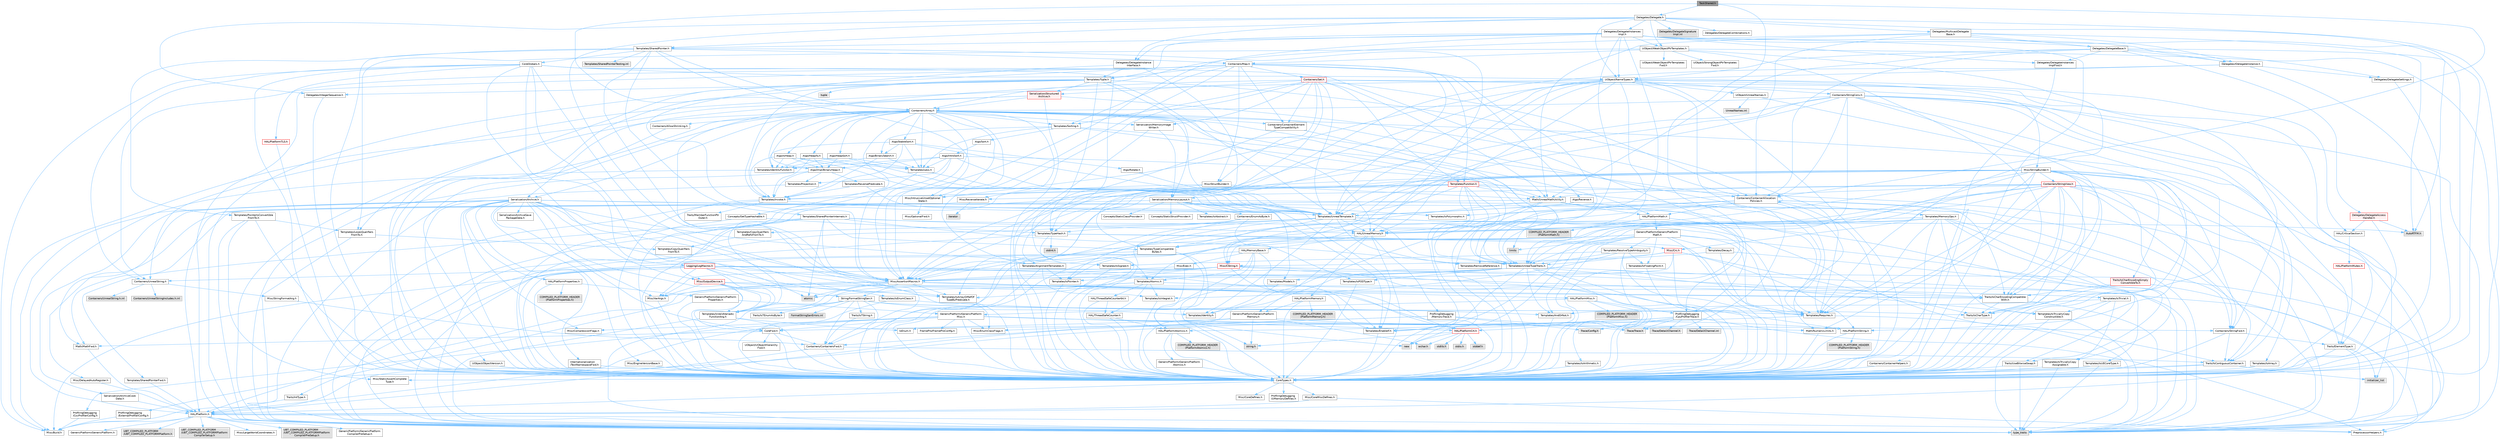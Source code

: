 digraph "TaskShared.h"
{
 // INTERACTIVE_SVG=YES
 // LATEX_PDF_SIZE
  bgcolor="transparent";
  edge [fontname=Helvetica,fontsize=10,labelfontname=Helvetica,labelfontsize=10];
  node [fontname=Helvetica,fontsize=10,shape=box,height=0.2,width=0.4];
  Node1 [id="Node000001",label="TaskShared.h",height=0.2,width=0.4,color="gray40", fillcolor="grey60", style="filled", fontcolor="black",tooltip=" "];
  Node1 -> Node2 [id="edge1_Node000001_Node000002",color="steelblue1",style="solid",tooltip=" "];
  Node2 [id="Node000002",label="Containers/Array.h",height=0.2,width=0.4,color="grey40", fillcolor="white", style="filled",URL="$df/dd0/Array_8h.html",tooltip=" "];
  Node2 -> Node3 [id="edge2_Node000002_Node000003",color="steelblue1",style="solid",tooltip=" "];
  Node3 [id="Node000003",label="CoreTypes.h",height=0.2,width=0.4,color="grey40", fillcolor="white", style="filled",URL="$dc/dec/CoreTypes_8h.html",tooltip=" "];
  Node3 -> Node4 [id="edge3_Node000003_Node000004",color="steelblue1",style="solid",tooltip=" "];
  Node4 [id="Node000004",label="HAL/Platform.h",height=0.2,width=0.4,color="grey40", fillcolor="white", style="filled",URL="$d9/dd0/Platform_8h.html",tooltip=" "];
  Node4 -> Node5 [id="edge4_Node000004_Node000005",color="steelblue1",style="solid",tooltip=" "];
  Node5 [id="Node000005",label="Misc/Build.h",height=0.2,width=0.4,color="grey40", fillcolor="white", style="filled",URL="$d3/dbb/Build_8h.html",tooltip=" "];
  Node4 -> Node6 [id="edge5_Node000004_Node000006",color="steelblue1",style="solid",tooltip=" "];
  Node6 [id="Node000006",label="Misc/LargeWorldCoordinates.h",height=0.2,width=0.4,color="grey40", fillcolor="white", style="filled",URL="$d2/dcb/LargeWorldCoordinates_8h.html",tooltip=" "];
  Node4 -> Node7 [id="edge6_Node000004_Node000007",color="steelblue1",style="solid",tooltip=" "];
  Node7 [id="Node000007",label="type_traits",height=0.2,width=0.4,color="grey60", fillcolor="#E0E0E0", style="filled",tooltip=" "];
  Node4 -> Node8 [id="edge7_Node000004_Node000008",color="steelblue1",style="solid",tooltip=" "];
  Node8 [id="Node000008",label="PreprocessorHelpers.h",height=0.2,width=0.4,color="grey40", fillcolor="white", style="filled",URL="$db/ddb/PreprocessorHelpers_8h.html",tooltip=" "];
  Node4 -> Node9 [id="edge8_Node000004_Node000009",color="steelblue1",style="solid",tooltip=" "];
  Node9 [id="Node000009",label="UBT_COMPILED_PLATFORM\l/UBT_COMPILED_PLATFORMPlatform\lCompilerPreSetup.h",height=0.2,width=0.4,color="grey60", fillcolor="#E0E0E0", style="filled",tooltip=" "];
  Node4 -> Node10 [id="edge9_Node000004_Node000010",color="steelblue1",style="solid",tooltip=" "];
  Node10 [id="Node000010",label="GenericPlatform/GenericPlatform\lCompilerPreSetup.h",height=0.2,width=0.4,color="grey40", fillcolor="white", style="filled",URL="$d9/dc8/GenericPlatformCompilerPreSetup_8h.html",tooltip=" "];
  Node4 -> Node11 [id="edge10_Node000004_Node000011",color="steelblue1",style="solid",tooltip=" "];
  Node11 [id="Node000011",label="GenericPlatform/GenericPlatform.h",height=0.2,width=0.4,color="grey40", fillcolor="white", style="filled",URL="$d6/d84/GenericPlatform_8h.html",tooltip=" "];
  Node4 -> Node12 [id="edge11_Node000004_Node000012",color="steelblue1",style="solid",tooltip=" "];
  Node12 [id="Node000012",label="UBT_COMPILED_PLATFORM\l/UBT_COMPILED_PLATFORMPlatform.h",height=0.2,width=0.4,color="grey60", fillcolor="#E0E0E0", style="filled",tooltip=" "];
  Node4 -> Node13 [id="edge12_Node000004_Node000013",color="steelblue1",style="solid",tooltip=" "];
  Node13 [id="Node000013",label="UBT_COMPILED_PLATFORM\l/UBT_COMPILED_PLATFORMPlatform\lCompilerSetup.h",height=0.2,width=0.4,color="grey60", fillcolor="#E0E0E0", style="filled",tooltip=" "];
  Node3 -> Node14 [id="edge13_Node000003_Node000014",color="steelblue1",style="solid",tooltip=" "];
  Node14 [id="Node000014",label="ProfilingDebugging\l/UMemoryDefines.h",height=0.2,width=0.4,color="grey40", fillcolor="white", style="filled",URL="$d2/da2/UMemoryDefines_8h.html",tooltip=" "];
  Node3 -> Node15 [id="edge14_Node000003_Node000015",color="steelblue1",style="solid",tooltip=" "];
  Node15 [id="Node000015",label="Misc/CoreMiscDefines.h",height=0.2,width=0.4,color="grey40", fillcolor="white", style="filled",URL="$da/d38/CoreMiscDefines_8h.html",tooltip=" "];
  Node15 -> Node4 [id="edge15_Node000015_Node000004",color="steelblue1",style="solid",tooltip=" "];
  Node15 -> Node8 [id="edge16_Node000015_Node000008",color="steelblue1",style="solid",tooltip=" "];
  Node3 -> Node16 [id="edge17_Node000003_Node000016",color="steelblue1",style="solid",tooltip=" "];
  Node16 [id="Node000016",label="Misc/CoreDefines.h",height=0.2,width=0.4,color="grey40", fillcolor="white", style="filled",URL="$d3/dd2/CoreDefines_8h.html",tooltip=" "];
  Node2 -> Node17 [id="edge18_Node000002_Node000017",color="steelblue1",style="solid",tooltip=" "];
  Node17 [id="Node000017",label="Misc/AssertionMacros.h",height=0.2,width=0.4,color="grey40", fillcolor="white", style="filled",URL="$d0/dfa/AssertionMacros_8h.html",tooltip=" "];
  Node17 -> Node3 [id="edge19_Node000017_Node000003",color="steelblue1",style="solid",tooltip=" "];
  Node17 -> Node4 [id="edge20_Node000017_Node000004",color="steelblue1",style="solid",tooltip=" "];
  Node17 -> Node18 [id="edge21_Node000017_Node000018",color="steelblue1",style="solid",tooltip=" "];
  Node18 [id="Node000018",label="HAL/PlatformMisc.h",height=0.2,width=0.4,color="grey40", fillcolor="white", style="filled",URL="$d0/df5/PlatformMisc_8h.html",tooltip=" "];
  Node18 -> Node3 [id="edge22_Node000018_Node000003",color="steelblue1",style="solid",tooltip=" "];
  Node18 -> Node19 [id="edge23_Node000018_Node000019",color="steelblue1",style="solid",tooltip=" "];
  Node19 [id="Node000019",label="GenericPlatform/GenericPlatform\lMisc.h",height=0.2,width=0.4,color="grey40", fillcolor="white", style="filled",URL="$db/d9a/GenericPlatformMisc_8h.html",tooltip=" "];
  Node19 -> Node20 [id="edge24_Node000019_Node000020",color="steelblue1",style="solid",tooltip=" "];
  Node20 [id="Node000020",label="Containers/StringFwd.h",height=0.2,width=0.4,color="grey40", fillcolor="white", style="filled",URL="$df/d37/StringFwd_8h.html",tooltip=" "];
  Node20 -> Node3 [id="edge25_Node000020_Node000003",color="steelblue1",style="solid",tooltip=" "];
  Node20 -> Node21 [id="edge26_Node000020_Node000021",color="steelblue1",style="solid",tooltip=" "];
  Node21 [id="Node000021",label="Traits/ElementType.h",height=0.2,width=0.4,color="grey40", fillcolor="white", style="filled",URL="$d5/d4f/ElementType_8h.html",tooltip=" "];
  Node21 -> Node4 [id="edge27_Node000021_Node000004",color="steelblue1",style="solid",tooltip=" "];
  Node21 -> Node22 [id="edge28_Node000021_Node000022",color="steelblue1",style="solid",tooltip=" "];
  Node22 [id="Node000022",label="initializer_list",height=0.2,width=0.4,color="grey60", fillcolor="#E0E0E0", style="filled",tooltip=" "];
  Node21 -> Node7 [id="edge29_Node000021_Node000007",color="steelblue1",style="solid",tooltip=" "];
  Node20 -> Node23 [id="edge30_Node000020_Node000023",color="steelblue1",style="solid",tooltip=" "];
  Node23 [id="Node000023",label="Traits/IsContiguousContainer.h",height=0.2,width=0.4,color="grey40", fillcolor="white", style="filled",URL="$d5/d3c/IsContiguousContainer_8h.html",tooltip=" "];
  Node23 -> Node3 [id="edge31_Node000023_Node000003",color="steelblue1",style="solid",tooltip=" "];
  Node23 -> Node24 [id="edge32_Node000023_Node000024",color="steelblue1",style="solid",tooltip=" "];
  Node24 [id="Node000024",label="Misc/StaticAssertComplete\lType.h",height=0.2,width=0.4,color="grey40", fillcolor="white", style="filled",URL="$d5/d4e/StaticAssertCompleteType_8h.html",tooltip=" "];
  Node23 -> Node22 [id="edge33_Node000023_Node000022",color="steelblue1",style="solid",tooltip=" "];
  Node19 -> Node25 [id="edge34_Node000019_Node000025",color="steelblue1",style="solid",tooltip=" "];
  Node25 [id="Node000025",label="CoreFwd.h",height=0.2,width=0.4,color="grey40", fillcolor="white", style="filled",URL="$d1/d1e/CoreFwd_8h.html",tooltip=" "];
  Node25 -> Node3 [id="edge35_Node000025_Node000003",color="steelblue1",style="solid",tooltip=" "];
  Node25 -> Node26 [id="edge36_Node000025_Node000026",color="steelblue1",style="solid",tooltip=" "];
  Node26 [id="Node000026",label="Containers/ContainersFwd.h",height=0.2,width=0.4,color="grey40", fillcolor="white", style="filled",URL="$d4/d0a/ContainersFwd_8h.html",tooltip=" "];
  Node26 -> Node4 [id="edge37_Node000026_Node000004",color="steelblue1",style="solid",tooltip=" "];
  Node26 -> Node3 [id="edge38_Node000026_Node000003",color="steelblue1",style="solid",tooltip=" "];
  Node26 -> Node23 [id="edge39_Node000026_Node000023",color="steelblue1",style="solid",tooltip=" "];
  Node25 -> Node27 [id="edge40_Node000025_Node000027",color="steelblue1",style="solid",tooltip=" "];
  Node27 [id="Node000027",label="Math/MathFwd.h",height=0.2,width=0.4,color="grey40", fillcolor="white", style="filled",URL="$d2/d10/MathFwd_8h.html",tooltip=" "];
  Node27 -> Node4 [id="edge41_Node000027_Node000004",color="steelblue1",style="solid",tooltip=" "];
  Node25 -> Node28 [id="edge42_Node000025_Node000028",color="steelblue1",style="solid",tooltip=" "];
  Node28 [id="Node000028",label="UObject/UObjectHierarchy\lFwd.h",height=0.2,width=0.4,color="grey40", fillcolor="white", style="filled",URL="$d3/d13/UObjectHierarchyFwd_8h.html",tooltip=" "];
  Node19 -> Node3 [id="edge43_Node000019_Node000003",color="steelblue1",style="solid",tooltip=" "];
  Node19 -> Node29 [id="edge44_Node000019_Node000029",color="steelblue1",style="solid",tooltip=" "];
  Node29 [id="Node000029",label="FramePro/FrameProConfig.h",height=0.2,width=0.4,color="grey40", fillcolor="white", style="filled",URL="$d7/d90/FrameProConfig_8h.html",tooltip=" "];
  Node19 -> Node30 [id="edge45_Node000019_Node000030",color="steelblue1",style="solid",tooltip=" "];
  Node30 [id="Node000030",label="HAL/PlatformCrt.h",height=0.2,width=0.4,color="red", fillcolor="#FFF0F0", style="filled",URL="$d8/d75/PlatformCrt_8h.html",tooltip=" "];
  Node30 -> Node31 [id="edge46_Node000030_Node000031",color="steelblue1",style="solid",tooltip=" "];
  Node31 [id="Node000031",label="new",height=0.2,width=0.4,color="grey60", fillcolor="#E0E0E0", style="filled",tooltip=" "];
  Node30 -> Node32 [id="edge47_Node000030_Node000032",color="steelblue1",style="solid",tooltip=" "];
  Node32 [id="Node000032",label="wchar.h",height=0.2,width=0.4,color="grey60", fillcolor="#E0E0E0", style="filled",tooltip=" "];
  Node30 -> Node33 [id="edge48_Node000030_Node000033",color="steelblue1",style="solid",tooltip=" "];
  Node33 [id="Node000033",label="stddef.h",height=0.2,width=0.4,color="grey60", fillcolor="#E0E0E0", style="filled",tooltip=" "];
  Node30 -> Node34 [id="edge49_Node000030_Node000034",color="steelblue1",style="solid",tooltip=" "];
  Node34 [id="Node000034",label="stdlib.h",height=0.2,width=0.4,color="grey60", fillcolor="#E0E0E0", style="filled",tooltip=" "];
  Node30 -> Node35 [id="edge50_Node000030_Node000035",color="steelblue1",style="solid",tooltip=" "];
  Node35 [id="Node000035",label="stdio.h",height=0.2,width=0.4,color="grey60", fillcolor="#E0E0E0", style="filled",tooltip=" "];
  Node30 -> Node39 [id="edge51_Node000030_Node000039",color="steelblue1",style="solid",tooltip=" "];
  Node39 [id="Node000039",label="string.h",height=0.2,width=0.4,color="grey60", fillcolor="#E0E0E0", style="filled",tooltip=" "];
  Node19 -> Node40 [id="edge52_Node000019_Node000040",color="steelblue1",style="solid",tooltip=" "];
  Node40 [id="Node000040",label="Math/NumericLimits.h",height=0.2,width=0.4,color="grey40", fillcolor="white", style="filled",URL="$df/d1b/NumericLimits_8h.html",tooltip=" "];
  Node40 -> Node3 [id="edge53_Node000040_Node000003",color="steelblue1",style="solid",tooltip=" "];
  Node19 -> Node41 [id="edge54_Node000019_Node000041",color="steelblue1",style="solid",tooltip=" "];
  Node41 [id="Node000041",label="Misc/CompressionFlags.h",height=0.2,width=0.4,color="grey40", fillcolor="white", style="filled",URL="$d9/d76/CompressionFlags_8h.html",tooltip=" "];
  Node19 -> Node42 [id="edge55_Node000019_Node000042",color="steelblue1",style="solid",tooltip=" "];
  Node42 [id="Node000042",label="Misc/EnumClassFlags.h",height=0.2,width=0.4,color="grey40", fillcolor="white", style="filled",URL="$d8/de7/EnumClassFlags_8h.html",tooltip=" "];
  Node19 -> Node43 [id="edge56_Node000019_Node000043",color="steelblue1",style="solid",tooltip=" "];
  Node43 [id="Node000043",label="ProfilingDebugging\l/CsvProfilerConfig.h",height=0.2,width=0.4,color="grey40", fillcolor="white", style="filled",URL="$d3/d88/CsvProfilerConfig_8h.html",tooltip=" "];
  Node43 -> Node5 [id="edge57_Node000043_Node000005",color="steelblue1",style="solid",tooltip=" "];
  Node19 -> Node44 [id="edge58_Node000019_Node000044",color="steelblue1",style="solid",tooltip=" "];
  Node44 [id="Node000044",label="ProfilingDebugging\l/ExternalProfilerConfig.h",height=0.2,width=0.4,color="grey40", fillcolor="white", style="filled",URL="$d3/dbb/ExternalProfilerConfig_8h.html",tooltip=" "];
  Node44 -> Node5 [id="edge59_Node000044_Node000005",color="steelblue1",style="solid",tooltip=" "];
  Node18 -> Node45 [id="edge60_Node000018_Node000045",color="steelblue1",style="solid",tooltip=" "];
  Node45 [id="Node000045",label="COMPILED_PLATFORM_HEADER\l(PlatformMisc.h)",height=0.2,width=0.4,color="grey60", fillcolor="#E0E0E0", style="filled",tooltip=" "];
  Node18 -> Node46 [id="edge61_Node000018_Node000046",color="steelblue1",style="solid",tooltip=" "];
  Node46 [id="Node000046",label="ProfilingDebugging\l/CpuProfilerTrace.h",height=0.2,width=0.4,color="grey40", fillcolor="white", style="filled",URL="$da/dcb/CpuProfilerTrace_8h.html",tooltip=" "];
  Node46 -> Node3 [id="edge62_Node000046_Node000003",color="steelblue1",style="solid",tooltip=" "];
  Node46 -> Node26 [id="edge63_Node000046_Node000026",color="steelblue1",style="solid",tooltip=" "];
  Node46 -> Node47 [id="edge64_Node000046_Node000047",color="steelblue1",style="solid",tooltip=" "];
  Node47 [id="Node000047",label="HAL/PlatformAtomics.h",height=0.2,width=0.4,color="grey40", fillcolor="white", style="filled",URL="$d3/d36/PlatformAtomics_8h.html",tooltip=" "];
  Node47 -> Node3 [id="edge65_Node000047_Node000003",color="steelblue1",style="solid",tooltip=" "];
  Node47 -> Node48 [id="edge66_Node000047_Node000048",color="steelblue1",style="solid",tooltip=" "];
  Node48 [id="Node000048",label="GenericPlatform/GenericPlatform\lAtomics.h",height=0.2,width=0.4,color="grey40", fillcolor="white", style="filled",URL="$da/d72/GenericPlatformAtomics_8h.html",tooltip=" "];
  Node48 -> Node3 [id="edge67_Node000048_Node000003",color="steelblue1",style="solid",tooltip=" "];
  Node47 -> Node49 [id="edge68_Node000047_Node000049",color="steelblue1",style="solid",tooltip=" "];
  Node49 [id="Node000049",label="COMPILED_PLATFORM_HEADER\l(PlatformAtomics.h)",height=0.2,width=0.4,color="grey60", fillcolor="#E0E0E0", style="filled",tooltip=" "];
  Node46 -> Node8 [id="edge69_Node000046_Node000008",color="steelblue1",style="solid",tooltip=" "];
  Node46 -> Node5 [id="edge70_Node000046_Node000005",color="steelblue1",style="solid",tooltip=" "];
  Node46 -> Node50 [id="edge71_Node000046_Node000050",color="steelblue1",style="solid",tooltip=" "];
  Node50 [id="Node000050",label="Trace/Config.h",height=0.2,width=0.4,color="grey60", fillcolor="#E0E0E0", style="filled",tooltip=" "];
  Node46 -> Node51 [id="edge72_Node000046_Node000051",color="steelblue1",style="solid",tooltip=" "];
  Node51 [id="Node000051",label="Trace/Detail/Channel.h",height=0.2,width=0.4,color="grey60", fillcolor="#E0E0E0", style="filled",tooltip=" "];
  Node46 -> Node52 [id="edge73_Node000046_Node000052",color="steelblue1",style="solid",tooltip=" "];
  Node52 [id="Node000052",label="Trace/Detail/Channel.inl",height=0.2,width=0.4,color="grey60", fillcolor="#E0E0E0", style="filled",tooltip=" "];
  Node46 -> Node53 [id="edge74_Node000046_Node000053",color="steelblue1",style="solid",tooltip=" "];
  Node53 [id="Node000053",label="Trace/Trace.h",height=0.2,width=0.4,color="grey60", fillcolor="#E0E0E0", style="filled",tooltip=" "];
  Node17 -> Node8 [id="edge75_Node000017_Node000008",color="steelblue1",style="solid",tooltip=" "];
  Node17 -> Node54 [id="edge76_Node000017_Node000054",color="steelblue1",style="solid",tooltip=" "];
  Node54 [id="Node000054",label="Templates/EnableIf.h",height=0.2,width=0.4,color="grey40", fillcolor="white", style="filled",URL="$d7/d60/EnableIf_8h.html",tooltip=" "];
  Node54 -> Node3 [id="edge77_Node000054_Node000003",color="steelblue1",style="solid",tooltip=" "];
  Node17 -> Node55 [id="edge78_Node000017_Node000055",color="steelblue1",style="solid",tooltip=" "];
  Node55 [id="Node000055",label="Templates/IsArrayOrRefOf\lTypeByPredicate.h",height=0.2,width=0.4,color="grey40", fillcolor="white", style="filled",URL="$d6/da1/IsArrayOrRefOfTypeByPredicate_8h.html",tooltip=" "];
  Node55 -> Node3 [id="edge79_Node000055_Node000003",color="steelblue1",style="solid",tooltip=" "];
  Node17 -> Node56 [id="edge80_Node000017_Node000056",color="steelblue1",style="solid",tooltip=" "];
  Node56 [id="Node000056",label="Templates/IsValidVariadic\lFunctionArg.h",height=0.2,width=0.4,color="grey40", fillcolor="white", style="filled",URL="$d0/dc8/IsValidVariadicFunctionArg_8h.html",tooltip=" "];
  Node56 -> Node3 [id="edge81_Node000056_Node000003",color="steelblue1",style="solid",tooltip=" "];
  Node56 -> Node57 [id="edge82_Node000056_Node000057",color="steelblue1",style="solid",tooltip=" "];
  Node57 [id="Node000057",label="IsEnum.h",height=0.2,width=0.4,color="grey40", fillcolor="white", style="filled",URL="$d4/de5/IsEnum_8h.html",tooltip=" "];
  Node56 -> Node7 [id="edge83_Node000056_Node000007",color="steelblue1",style="solid",tooltip=" "];
  Node17 -> Node58 [id="edge84_Node000017_Node000058",color="steelblue1",style="solid",tooltip=" "];
  Node58 [id="Node000058",label="Traits/IsCharEncodingCompatible\lWith.h",height=0.2,width=0.4,color="grey40", fillcolor="white", style="filled",URL="$df/dd1/IsCharEncodingCompatibleWith_8h.html",tooltip=" "];
  Node58 -> Node7 [id="edge85_Node000058_Node000007",color="steelblue1",style="solid",tooltip=" "];
  Node58 -> Node59 [id="edge86_Node000058_Node000059",color="steelblue1",style="solid",tooltip=" "];
  Node59 [id="Node000059",label="Traits/IsCharType.h",height=0.2,width=0.4,color="grey40", fillcolor="white", style="filled",URL="$db/d51/IsCharType_8h.html",tooltip=" "];
  Node59 -> Node3 [id="edge87_Node000059_Node000003",color="steelblue1",style="solid",tooltip=" "];
  Node17 -> Node60 [id="edge88_Node000017_Node000060",color="steelblue1",style="solid",tooltip=" "];
  Node60 [id="Node000060",label="Misc/VarArgs.h",height=0.2,width=0.4,color="grey40", fillcolor="white", style="filled",URL="$d5/d6f/VarArgs_8h.html",tooltip=" "];
  Node60 -> Node3 [id="edge89_Node000060_Node000003",color="steelblue1",style="solid",tooltip=" "];
  Node17 -> Node61 [id="edge90_Node000017_Node000061",color="steelblue1",style="solid",tooltip=" "];
  Node61 [id="Node000061",label="String/FormatStringSan.h",height=0.2,width=0.4,color="grey40", fillcolor="white", style="filled",URL="$d3/d8b/FormatStringSan_8h.html",tooltip=" "];
  Node61 -> Node7 [id="edge91_Node000061_Node000007",color="steelblue1",style="solid",tooltip=" "];
  Node61 -> Node3 [id="edge92_Node000061_Node000003",color="steelblue1",style="solid",tooltip=" "];
  Node61 -> Node62 [id="edge93_Node000061_Node000062",color="steelblue1",style="solid",tooltip=" "];
  Node62 [id="Node000062",label="Templates/Requires.h",height=0.2,width=0.4,color="grey40", fillcolor="white", style="filled",URL="$dc/d96/Requires_8h.html",tooltip=" "];
  Node62 -> Node54 [id="edge94_Node000062_Node000054",color="steelblue1",style="solid",tooltip=" "];
  Node62 -> Node7 [id="edge95_Node000062_Node000007",color="steelblue1",style="solid",tooltip=" "];
  Node61 -> Node63 [id="edge96_Node000061_Node000063",color="steelblue1",style="solid",tooltip=" "];
  Node63 [id="Node000063",label="Templates/Identity.h",height=0.2,width=0.4,color="grey40", fillcolor="white", style="filled",URL="$d0/dd5/Identity_8h.html",tooltip=" "];
  Node61 -> Node56 [id="edge97_Node000061_Node000056",color="steelblue1",style="solid",tooltip=" "];
  Node61 -> Node59 [id="edge98_Node000061_Node000059",color="steelblue1",style="solid",tooltip=" "];
  Node61 -> Node64 [id="edge99_Node000061_Node000064",color="steelblue1",style="solid",tooltip=" "];
  Node64 [id="Node000064",label="Traits/IsTEnumAsByte.h",height=0.2,width=0.4,color="grey40", fillcolor="white", style="filled",URL="$d1/de6/IsTEnumAsByte_8h.html",tooltip=" "];
  Node61 -> Node65 [id="edge100_Node000061_Node000065",color="steelblue1",style="solid",tooltip=" "];
  Node65 [id="Node000065",label="Traits/IsTString.h",height=0.2,width=0.4,color="grey40", fillcolor="white", style="filled",URL="$d0/df8/IsTString_8h.html",tooltip=" "];
  Node65 -> Node26 [id="edge101_Node000065_Node000026",color="steelblue1",style="solid",tooltip=" "];
  Node61 -> Node26 [id="edge102_Node000061_Node000026",color="steelblue1",style="solid",tooltip=" "];
  Node61 -> Node66 [id="edge103_Node000061_Node000066",color="steelblue1",style="solid",tooltip=" "];
  Node66 [id="Node000066",label="FormatStringSanErrors.inl",height=0.2,width=0.4,color="grey60", fillcolor="#E0E0E0", style="filled",tooltip=" "];
  Node17 -> Node67 [id="edge104_Node000017_Node000067",color="steelblue1",style="solid",tooltip=" "];
  Node67 [id="Node000067",label="atomic",height=0.2,width=0.4,color="grey60", fillcolor="#E0E0E0", style="filled",tooltip=" "];
  Node2 -> Node68 [id="edge105_Node000002_Node000068",color="steelblue1",style="solid",tooltip=" "];
  Node68 [id="Node000068",label="Misc/IntrusiveUnsetOptional\lState.h",height=0.2,width=0.4,color="grey40", fillcolor="white", style="filled",URL="$d2/d0a/IntrusiveUnsetOptionalState_8h.html",tooltip=" "];
  Node68 -> Node69 [id="edge106_Node000068_Node000069",color="steelblue1",style="solid",tooltip=" "];
  Node69 [id="Node000069",label="Misc/OptionalFwd.h",height=0.2,width=0.4,color="grey40", fillcolor="white", style="filled",URL="$dc/d50/OptionalFwd_8h.html",tooltip=" "];
  Node2 -> Node70 [id="edge107_Node000002_Node000070",color="steelblue1",style="solid",tooltip=" "];
  Node70 [id="Node000070",label="Misc/ReverseIterate.h",height=0.2,width=0.4,color="grey40", fillcolor="white", style="filled",URL="$db/de3/ReverseIterate_8h.html",tooltip=" "];
  Node70 -> Node4 [id="edge108_Node000070_Node000004",color="steelblue1",style="solid",tooltip=" "];
  Node70 -> Node71 [id="edge109_Node000070_Node000071",color="steelblue1",style="solid",tooltip=" "];
  Node71 [id="Node000071",label="iterator",height=0.2,width=0.4,color="grey60", fillcolor="#E0E0E0", style="filled",tooltip=" "];
  Node2 -> Node72 [id="edge110_Node000002_Node000072",color="steelblue1",style="solid",tooltip=" "];
  Node72 [id="Node000072",label="HAL/UnrealMemory.h",height=0.2,width=0.4,color="grey40", fillcolor="white", style="filled",URL="$d9/d96/UnrealMemory_8h.html",tooltip=" "];
  Node72 -> Node3 [id="edge111_Node000072_Node000003",color="steelblue1",style="solid",tooltip=" "];
  Node72 -> Node73 [id="edge112_Node000072_Node000073",color="steelblue1",style="solid",tooltip=" "];
  Node73 [id="Node000073",label="GenericPlatform/GenericPlatform\lMemory.h",height=0.2,width=0.4,color="grey40", fillcolor="white", style="filled",URL="$dd/d22/GenericPlatformMemory_8h.html",tooltip=" "];
  Node73 -> Node25 [id="edge113_Node000073_Node000025",color="steelblue1",style="solid",tooltip=" "];
  Node73 -> Node3 [id="edge114_Node000073_Node000003",color="steelblue1",style="solid",tooltip=" "];
  Node73 -> Node74 [id="edge115_Node000073_Node000074",color="steelblue1",style="solid",tooltip=" "];
  Node74 [id="Node000074",label="HAL/PlatformString.h",height=0.2,width=0.4,color="grey40", fillcolor="white", style="filled",URL="$db/db5/PlatformString_8h.html",tooltip=" "];
  Node74 -> Node3 [id="edge116_Node000074_Node000003",color="steelblue1",style="solid",tooltip=" "];
  Node74 -> Node75 [id="edge117_Node000074_Node000075",color="steelblue1",style="solid",tooltip=" "];
  Node75 [id="Node000075",label="COMPILED_PLATFORM_HEADER\l(PlatformString.h)",height=0.2,width=0.4,color="grey60", fillcolor="#E0E0E0", style="filled",tooltip=" "];
  Node73 -> Node39 [id="edge118_Node000073_Node000039",color="steelblue1",style="solid",tooltip=" "];
  Node73 -> Node32 [id="edge119_Node000073_Node000032",color="steelblue1",style="solid",tooltip=" "];
  Node72 -> Node76 [id="edge120_Node000072_Node000076",color="steelblue1",style="solid",tooltip=" "];
  Node76 [id="Node000076",label="HAL/MemoryBase.h",height=0.2,width=0.4,color="grey40", fillcolor="white", style="filled",URL="$d6/d9f/MemoryBase_8h.html",tooltip=" "];
  Node76 -> Node3 [id="edge121_Node000076_Node000003",color="steelblue1",style="solid",tooltip=" "];
  Node76 -> Node47 [id="edge122_Node000076_Node000047",color="steelblue1",style="solid",tooltip=" "];
  Node76 -> Node30 [id="edge123_Node000076_Node000030",color="steelblue1",style="solid",tooltip=" "];
  Node76 -> Node77 [id="edge124_Node000076_Node000077",color="steelblue1",style="solid",tooltip=" "];
  Node77 [id="Node000077",label="Misc/Exec.h",height=0.2,width=0.4,color="grey40", fillcolor="white", style="filled",URL="$de/ddb/Exec_8h.html",tooltip=" "];
  Node77 -> Node3 [id="edge125_Node000077_Node000003",color="steelblue1",style="solid",tooltip=" "];
  Node77 -> Node17 [id="edge126_Node000077_Node000017",color="steelblue1",style="solid",tooltip=" "];
  Node76 -> Node78 [id="edge127_Node000076_Node000078",color="steelblue1",style="solid",tooltip=" "];
  Node78 [id="Node000078",label="Misc/OutputDevice.h",height=0.2,width=0.4,color="red", fillcolor="#FFF0F0", style="filled",URL="$d7/d32/OutputDevice_8h.html",tooltip=" "];
  Node78 -> Node25 [id="edge128_Node000078_Node000025",color="steelblue1",style="solid",tooltip=" "];
  Node78 -> Node3 [id="edge129_Node000078_Node000003",color="steelblue1",style="solid",tooltip=" "];
  Node78 -> Node60 [id="edge130_Node000078_Node000060",color="steelblue1",style="solid",tooltip=" "];
  Node78 -> Node55 [id="edge131_Node000078_Node000055",color="steelblue1",style="solid",tooltip=" "];
  Node78 -> Node56 [id="edge132_Node000078_Node000056",color="steelblue1",style="solid",tooltip=" "];
  Node78 -> Node58 [id="edge133_Node000078_Node000058",color="steelblue1",style="solid",tooltip=" "];
  Node76 -> Node80 [id="edge134_Node000076_Node000080",color="steelblue1",style="solid",tooltip=" "];
  Node80 [id="Node000080",label="Templates/Atomic.h",height=0.2,width=0.4,color="grey40", fillcolor="white", style="filled",URL="$d3/d91/Atomic_8h.html",tooltip=" "];
  Node80 -> Node81 [id="edge135_Node000080_Node000081",color="steelblue1",style="solid",tooltip=" "];
  Node81 [id="Node000081",label="HAL/ThreadSafeCounter.h",height=0.2,width=0.4,color="grey40", fillcolor="white", style="filled",URL="$dc/dc9/ThreadSafeCounter_8h.html",tooltip=" "];
  Node81 -> Node3 [id="edge136_Node000081_Node000003",color="steelblue1",style="solid",tooltip=" "];
  Node81 -> Node47 [id="edge137_Node000081_Node000047",color="steelblue1",style="solid",tooltip=" "];
  Node80 -> Node82 [id="edge138_Node000080_Node000082",color="steelblue1",style="solid",tooltip=" "];
  Node82 [id="Node000082",label="HAL/ThreadSafeCounter64.h",height=0.2,width=0.4,color="grey40", fillcolor="white", style="filled",URL="$d0/d12/ThreadSafeCounter64_8h.html",tooltip=" "];
  Node82 -> Node3 [id="edge139_Node000082_Node000003",color="steelblue1",style="solid",tooltip=" "];
  Node82 -> Node81 [id="edge140_Node000082_Node000081",color="steelblue1",style="solid",tooltip=" "];
  Node80 -> Node83 [id="edge141_Node000080_Node000083",color="steelblue1",style="solid",tooltip=" "];
  Node83 [id="Node000083",label="Templates/IsIntegral.h",height=0.2,width=0.4,color="grey40", fillcolor="white", style="filled",URL="$da/d64/IsIntegral_8h.html",tooltip=" "];
  Node83 -> Node3 [id="edge142_Node000083_Node000003",color="steelblue1",style="solid",tooltip=" "];
  Node80 -> Node84 [id="edge143_Node000080_Node000084",color="steelblue1",style="solid",tooltip=" "];
  Node84 [id="Node000084",label="Templates/IsTrivial.h",height=0.2,width=0.4,color="grey40", fillcolor="white", style="filled",URL="$da/d4c/IsTrivial_8h.html",tooltip=" "];
  Node84 -> Node85 [id="edge144_Node000084_Node000085",color="steelblue1",style="solid",tooltip=" "];
  Node85 [id="Node000085",label="Templates/AndOrNot.h",height=0.2,width=0.4,color="grey40", fillcolor="white", style="filled",URL="$db/d0a/AndOrNot_8h.html",tooltip=" "];
  Node85 -> Node3 [id="edge145_Node000085_Node000003",color="steelblue1",style="solid",tooltip=" "];
  Node84 -> Node86 [id="edge146_Node000084_Node000086",color="steelblue1",style="solid",tooltip=" "];
  Node86 [id="Node000086",label="Templates/IsTriviallyCopy\lConstructible.h",height=0.2,width=0.4,color="grey40", fillcolor="white", style="filled",URL="$d3/d78/IsTriviallyCopyConstructible_8h.html",tooltip=" "];
  Node86 -> Node3 [id="edge147_Node000086_Node000003",color="steelblue1",style="solid",tooltip=" "];
  Node86 -> Node7 [id="edge148_Node000086_Node000007",color="steelblue1",style="solid",tooltip=" "];
  Node84 -> Node87 [id="edge149_Node000084_Node000087",color="steelblue1",style="solid",tooltip=" "];
  Node87 [id="Node000087",label="Templates/IsTriviallyCopy\lAssignable.h",height=0.2,width=0.4,color="grey40", fillcolor="white", style="filled",URL="$d2/df2/IsTriviallyCopyAssignable_8h.html",tooltip=" "];
  Node87 -> Node3 [id="edge150_Node000087_Node000003",color="steelblue1",style="solid",tooltip=" "];
  Node87 -> Node7 [id="edge151_Node000087_Node000007",color="steelblue1",style="solid",tooltip=" "];
  Node84 -> Node7 [id="edge152_Node000084_Node000007",color="steelblue1",style="solid",tooltip=" "];
  Node80 -> Node88 [id="edge153_Node000080_Node000088",color="steelblue1",style="solid",tooltip=" "];
  Node88 [id="Node000088",label="Traits/IntType.h",height=0.2,width=0.4,color="grey40", fillcolor="white", style="filled",URL="$d7/deb/IntType_8h.html",tooltip=" "];
  Node88 -> Node4 [id="edge154_Node000088_Node000004",color="steelblue1",style="solid",tooltip=" "];
  Node80 -> Node67 [id="edge155_Node000080_Node000067",color="steelblue1",style="solid",tooltip=" "];
  Node72 -> Node89 [id="edge156_Node000072_Node000089",color="steelblue1",style="solid",tooltip=" "];
  Node89 [id="Node000089",label="HAL/PlatformMemory.h",height=0.2,width=0.4,color="grey40", fillcolor="white", style="filled",URL="$de/d68/PlatformMemory_8h.html",tooltip=" "];
  Node89 -> Node3 [id="edge157_Node000089_Node000003",color="steelblue1",style="solid",tooltip=" "];
  Node89 -> Node73 [id="edge158_Node000089_Node000073",color="steelblue1",style="solid",tooltip=" "];
  Node89 -> Node90 [id="edge159_Node000089_Node000090",color="steelblue1",style="solid",tooltip=" "];
  Node90 [id="Node000090",label="COMPILED_PLATFORM_HEADER\l(PlatformMemory.h)",height=0.2,width=0.4,color="grey60", fillcolor="#E0E0E0", style="filled",tooltip=" "];
  Node72 -> Node91 [id="edge160_Node000072_Node000091",color="steelblue1",style="solid",tooltip=" "];
  Node91 [id="Node000091",label="ProfilingDebugging\l/MemoryTrace.h",height=0.2,width=0.4,color="grey40", fillcolor="white", style="filled",URL="$da/dd7/MemoryTrace_8h.html",tooltip=" "];
  Node91 -> Node4 [id="edge161_Node000091_Node000004",color="steelblue1",style="solid",tooltip=" "];
  Node91 -> Node42 [id="edge162_Node000091_Node000042",color="steelblue1",style="solid",tooltip=" "];
  Node91 -> Node50 [id="edge163_Node000091_Node000050",color="steelblue1",style="solid",tooltip=" "];
  Node91 -> Node53 [id="edge164_Node000091_Node000053",color="steelblue1",style="solid",tooltip=" "];
  Node72 -> Node92 [id="edge165_Node000072_Node000092",color="steelblue1",style="solid",tooltip=" "];
  Node92 [id="Node000092",label="Templates/IsPointer.h",height=0.2,width=0.4,color="grey40", fillcolor="white", style="filled",URL="$d7/d05/IsPointer_8h.html",tooltip=" "];
  Node92 -> Node3 [id="edge166_Node000092_Node000003",color="steelblue1",style="solid",tooltip=" "];
  Node2 -> Node93 [id="edge167_Node000002_Node000093",color="steelblue1",style="solid",tooltip=" "];
  Node93 [id="Node000093",label="Templates/UnrealTypeTraits.h",height=0.2,width=0.4,color="grey40", fillcolor="white", style="filled",URL="$d2/d2d/UnrealTypeTraits_8h.html",tooltip=" "];
  Node93 -> Node3 [id="edge168_Node000093_Node000003",color="steelblue1",style="solid",tooltip=" "];
  Node93 -> Node92 [id="edge169_Node000093_Node000092",color="steelblue1",style="solid",tooltip=" "];
  Node93 -> Node17 [id="edge170_Node000093_Node000017",color="steelblue1",style="solid",tooltip=" "];
  Node93 -> Node85 [id="edge171_Node000093_Node000085",color="steelblue1",style="solid",tooltip=" "];
  Node93 -> Node54 [id="edge172_Node000093_Node000054",color="steelblue1",style="solid",tooltip=" "];
  Node93 -> Node94 [id="edge173_Node000093_Node000094",color="steelblue1",style="solid",tooltip=" "];
  Node94 [id="Node000094",label="Templates/IsArithmetic.h",height=0.2,width=0.4,color="grey40", fillcolor="white", style="filled",URL="$d2/d5d/IsArithmetic_8h.html",tooltip=" "];
  Node94 -> Node3 [id="edge174_Node000094_Node000003",color="steelblue1",style="solid",tooltip=" "];
  Node93 -> Node57 [id="edge175_Node000093_Node000057",color="steelblue1",style="solid",tooltip=" "];
  Node93 -> Node95 [id="edge176_Node000093_Node000095",color="steelblue1",style="solid",tooltip=" "];
  Node95 [id="Node000095",label="Templates/Models.h",height=0.2,width=0.4,color="grey40", fillcolor="white", style="filled",URL="$d3/d0c/Models_8h.html",tooltip=" "];
  Node95 -> Node63 [id="edge177_Node000095_Node000063",color="steelblue1",style="solid",tooltip=" "];
  Node93 -> Node96 [id="edge178_Node000093_Node000096",color="steelblue1",style="solid",tooltip=" "];
  Node96 [id="Node000096",label="Templates/IsPODType.h",height=0.2,width=0.4,color="grey40", fillcolor="white", style="filled",URL="$d7/db1/IsPODType_8h.html",tooltip=" "];
  Node96 -> Node3 [id="edge179_Node000096_Node000003",color="steelblue1",style="solid",tooltip=" "];
  Node93 -> Node97 [id="edge180_Node000093_Node000097",color="steelblue1",style="solid",tooltip=" "];
  Node97 [id="Node000097",label="Templates/IsUECoreType.h",height=0.2,width=0.4,color="grey40", fillcolor="white", style="filled",URL="$d1/db8/IsUECoreType_8h.html",tooltip=" "];
  Node97 -> Node3 [id="edge181_Node000097_Node000003",color="steelblue1",style="solid",tooltip=" "];
  Node97 -> Node7 [id="edge182_Node000097_Node000007",color="steelblue1",style="solid",tooltip=" "];
  Node93 -> Node86 [id="edge183_Node000093_Node000086",color="steelblue1",style="solid",tooltip=" "];
  Node2 -> Node98 [id="edge184_Node000002_Node000098",color="steelblue1",style="solid",tooltip=" "];
  Node98 [id="Node000098",label="Templates/UnrealTemplate.h",height=0.2,width=0.4,color="grey40", fillcolor="white", style="filled",URL="$d4/d24/UnrealTemplate_8h.html",tooltip=" "];
  Node98 -> Node3 [id="edge185_Node000098_Node000003",color="steelblue1",style="solid",tooltip=" "];
  Node98 -> Node92 [id="edge186_Node000098_Node000092",color="steelblue1",style="solid",tooltip=" "];
  Node98 -> Node72 [id="edge187_Node000098_Node000072",color="steelblue1",style="solid",tooltip=" "];
  Node98 -> Node99 [id="edge188_Node000098_Node000099",color="steelblue1",style="solid",tooltip=" "];
  Node99 [id="Node000099",label="Templates/CopyQualifiers\lAndRefsFromTo.h",height=0.2,width=0.4,color="grey40", fillcolor="white", style="filled",URL="$d3/db3/CopyQualifiersAndRefsFromTo_8h.html",tooltip=" "];
  Node99 -> Node100 [id="edge189_Node000099_Node000100",color="steelblue1",style="solid",tooltip=" "];
  Node100 [id="Node000100",label="Templates/CopyQualifiers\lFromTo.h",height=0.2,width=0.4,color="grey40", fillcolor="white", style="filled",URL="$d5/db4/CopyQualifiersFromTo_8h.html",tooltip=" "];
  Node98 -> Node93 [id="edge190_Node000098_Node000093",color="steelblue1",style="solid",tooltip=" "];
  Node98 -> Node101 [id="edge191_Node000098_Node000101",color="steelblue1",style="solid",tooltip=" "];
  Node101 [id="Node000101",label="Templates/RemoveReference.h",height=0.2,width=0.4,color="grey40", fillcolor="white", style="filled",URL="$da/dbe/RemoveReference_8h.html",tooltip=" "];
  Node101 -> Node3 [id="edge192_Node000101_Node000003",color="steelblue1",style="solid",tooltip=" "];
  Node98 -> Node62 [id="edge193_Node000098_Node000062",color="steelblue1",style="solid",tooltip=" "];
  Node98 -> Node102 [id="edge194_Node000098_Node000102",color="steelblue1",style="solid",tooltip=" "];
  Node102 [id="Node000102",label="Templates/TypeCompatible\lBytes.h",height=0.2,width=0.4,color="grey40", fillcolor="white", style="filled",URL="$df/d0a/TypeCompatibleBytes_8h.html",tooltip=" "];
  Node102 -> Node3 [id="edge195_Node000102_Node000003",color="steelblue1",style="solid",tooltip=" "];
  Node102 -> Node39 [id="edge196_Node000102_Node000039",color="steelblue1",style="solid",tooltip=" "];
  Node102 -> Node31 [id="edge197_Node000102_Node000031",color="steelblue1",style="solid",tooltip=" "];
  Node102 -> Node7 [id="edge198_Node000102_Node000007",color="steelblue1",style="solid",tooltip=" "];
  Node98 -> Node63 [id="edge199_Node000098_Node000063",color="steelblue1",style="solid",tooltip=" "];
  Node98 -> Node23 [id="edge200_Node000098_Node000023",color="steelblue1",style="solid",tooltip=" "];
  Node98 -> Node103 [id="edge201_Node000098_Node000103",color="steelblue1",style="solid",tooltip=" "];
  Node103 [id="Node000103",label="Traits/UseBitwiseSwap.h",height=0.2,width=0.4,color="grey40", fillcolor="white", style="filled",URL="$db/df3/UseBitwiseSwap_8h.html",tooltip=" "];
  Node103 -> Node3 [id="edge202_Node000103_Node000003",color="steelblue1",style="solid",tooltip=" "];
  Node103 -> Node7 [id="edge203_Node000103_Node000007",color="steelblue1",style="solid",tooltip=" "];
  Node98 -> Node7 [id="edge204_Node000098_Node000007",color="steelblue1",style="solid",tooltip=" "];
  Node2 -> Node104 [id="edge205_Node000002_Node000104",color="steelblue1",style="solid",tooltip=" "];
  Node104 [id="Node000104",label="Containers/AllowShrinking.h",height=0.2,width=0.4,color="grey40", fillcolor="white", style="filled",URL="$d7/d1a/AllowShrinking_8h.html",tooltip=" "];
  Node104 -> Node3 [id="edge206_Node000104_Node000003",color="steelblue1",style="solid",tooltip=" "];
  Node2 -> Node105 [id="edge207_Node000002_Node000105",color="steelblue1",style="solid",tooltip=" "];
  Node105 [id="Node000105",label="Containers/ContainerAllocation\lPolicies.h",height=0.2,width=0.4,color="grey40", fillcolor="white", style="filled",URL="$d7/dff/ContainerAllocationPolicies_8h.html",tooltip=" "];
  Node105 -> Node3 [id="edge208_Node000105_Node000003",color="steelblue1",style="solid",tooltip=" "];
  Node105 -> Node106 [id="edge209_Node000105_Node000106",color="steelblue1",style="solid",tooltip=" "];
  Node106 [id="Node000106",label="Containers/ContainerHelpers.h",height=0.2,width=0.4,color="grey40", fillcolor="white", style="filled",URL="$d7/d33/ContainerHelpers_8h.html",tooltip=" "];
  Node106 -> Node3 [id="edge210_Node000106_Node000003",color="steelblue1",style="solid",tooltip=" "];
  Node105 -> Node105 [id="edge211_Node000105_Node000105",color="steelblue1",style="solid",tooltip=" "];
  Node105 -> Node107 [id="edge212_Node000105_Node000107",color="steelblue1",style="solid",tooltip=" "];
  Node107 [id="Node000107",label="HAL/PlatformMath.h",height=0.2,width=0.4,color="grey40", fillcolor="white", style="filled",URL="$dc/d53/PlatformMath_8h.html",tooltip=" "];
  Node107 -> Node3 [id="edge213_Node000107_Node000003",color="steelblue1",style="solid",tooltip=" "];
  Node107 -> Node108 [id="edge214_Node000107_Node000108",color="steelblue1",style="solid",tooltip=" "];
  Node108 [id="Node000108",label="GenericPlatform/GenericPlatform\lMath.h",height=0.2,width=0.4,color="grey40", fillcolor="white", style="filled",URL="$d5/d79/GenericPlatformMath_8h.html",tooltip=" "];
  Node108 -> Node3 [id="edge215_Node000108_Node000003",color="steelblue1",style="solid",tooltip=" "];
  Node108 -> Node26 [id="edge216_Node000108_Node000026",color="steelblue1",style="solid",tooltip=" "];
  Node108 -> Node30 [id="edge217_Node000108_Node000030",color="steelblue1",style="solid",tooltip=" "];
  Node108 -> Node85 [id="edge218_Node000108_Node000085",color="steelblue1",style="solid",tooltip=" "];
  Node108 -> Node109 [id="edge219_Node000108_Node000109",color="steelblue1",style="solid",tooltip=" "];
  Node109 [id="Node000109",label="Templates/Decay.h",height=0.2,width=0.4,color="grey40", fillcolor="white", style="filled",URL="$dd/d0f/Decay_8h.html",tooltip=" "];
  Node109 -> Node3 [id="edge220_Node000109_Node000003",color="steelblue1",style="solid",tooltip=" "];
  Node109 -> Node101 [id="edge221_Node000109_Node000101",color="steelblue1",style="solid",tooltip=" "];
  Node109 -> Node7 [id="edge222_Node000109_Node000007",color="steelblue1",style="solid",tooltip=" "];
  Node108 -> Node110 [id="edge223_Node000108_Node000110",color="steelblue1",style="solid",tooltip=" "];
  Node110 [id="Node000110",label="Templates/IsFloatingPoint.h",height=0.2,width=0.4,color="grey40", fillcolor="white", style="filled",URL="$d3/d11/IsFloatingPoint_8h.html",tooltip=" "];
  Node110 -> Node3 [id="edge224_Node000110_Node000003",color="steelblue1",style="solid",tooltip=" "];
  Node108 -> Node93 [id="edge225_Node000108_Node000093",color="steelblue1",style="solid",tooltip=" "];
  Node108 -> Node62 [id="edge226_Node000108_Node000062",color="steelblue1",style="solid",tooltip=" "];
  Node108 -> Node111 [id="edge227_Node000108_Node000111",color="steelblue1",style="solid",tooltip=" "];
  Node111 [id="Node000111",label="Templates/ResolveTypeAmbiguity.h",height=0.2,width=0.4,color="grey40", fillcolor="white", style="filled",URL="$df/d1f/ResolveTypeAmbiguity_8h.html",tooltip=" "];
  Node111 -> Node3 [id="edge228_Node000111_Node000003",color="steelblue1",style="solid",tooltip=" "];
  Node111 -> Node110 [id="edge229_Node000111_Node000110",color="steelblue1",style="solid",tooltip=" "];
  Node111 -> Node93 [id="edge230_Node000111_Node000093",color="steelblue1",style="solid",tooltip=" "];
  Node111 -> Node112 [id="edge231_Node000111_Node000112",color="steelblue1",style="solid",tooltip=" "];
  Node112 [id="Node000112",label="Templates/IsSigned.h",height=0.2,width=0.4,color="grey40", fillcolor="white", style="filled",URL="$d8/dd8/IsSigned_8h.html",tooltip=" "];
  Node112 -> Node3 [id="edge232_Node000112_Node000003",color="steelblue1",style="solid",tooltip=" "];
  Node111 -> Node83 [id="edge233_Node000111_Node000083",color="steelblue1",style="solid",tooltip=" "];
  Node111 -> Node62 [id="edge234_Node000111_Node000062",color="steelblue1",style="solid",tooltip=" "];
  Node108 -> Node102 [id="edge235_Node000108_Node000102",color="steelblue1",style="solid",tooltip=" "];
  Node108 -> Node113 [id="edge236_Node000108_Node000113",color="steelblue1",style="solid",tooltip=" "];
  Node113 [id="Node000113",label="limits",height=0.2,width=0.4,color="grey60", fillcolor="#E0E0E0", style="filled",tooltip=" "];
  Node108 -> Node7 [id="edge237_Node000108_Node000007",color="steelblue1",style="solid",tooltip=" "];
  Node107 -> Node114 [id="edge238_Node000107_Node000114",color="steelblue1",style="solid",tooltip=" "];
  Node114 [id="Node000114",label="COMPILED_PLATFORM_HEADER\l(PlatformMath.h)",height=0.2,width=0.4,color="grey60", fillcolor="#E0E0E0", style="filled",tooltip=" "];
  Node105 -> Node72 [id="edge239_Node000105_Node000072",color="steelblue1",style="solid",tooltip=" "];
  Node105 -> Node40 [id="edge240_Node000105_Node000040",color="steelblue1",style="solid",tooltip=" "];
  Node105 -> Node17 [id="edge241_Node000105_Node000017",color="steelblue1",style="solid",tooltip=" "];
  Node105 -> Node115 [id="edge242_Node000105_Node000115",color="steelblue1",style="solid",tooltip=" "];
  Node115 [id="Node000115",label="Templates/IsPolymorphic.h",height=0.2,width=0.4,color="grey40", fillcolor="white", style="filled",URL="$dc/d20/IsPolymorphic_8h.html",tooltip=" "];
  Node105 -> Node116 [id="edge243_Node000105_Node000116",color="steelblue1",style="solid",tooltip=" "];
  Node116 [id="Node000116",label="Templates/MemoryOps.h",height=0.2,width=0.4,color="grey40", fillcolor="white", style="filled",URL="$db/dea/MemoryOps_8h.html",tooltip=" "];
  Node116 -> Node3 [id="edge244_Node000116_Node000003",color="steelblue1",style="solid",tooltip=" "];
  Node116 -> Node72 [id="edge245_Node000116_Node000072",color="steelblue1",style="solid",tooltip=" "];
  Node116 -> Node87 [id="edge246_Node000116_Node000087",color="steelblue1",style="solid",tooltip=" "];
  Node116 -> Node86 [id="edge247_Node000116_Node000086",color="steelblue1",style="solid",tooltip=" "];
  Node116 -> Node62 [id="edge248_Node000116_Node000062",color="steelblue1",style="solid",tooltip=" "];
  Node116 -> Node93 [id="edge249_Node000116_Node000093",color="steelblue1",style="solid",tooltip=" "];
  Node116 -> Node103 [id="edge250_Node000116_Node000103",color="steelblue1",style="solid",tooltip=" "];
  Node116 -> Node31 [id="edge251_Node000116_Node000031",color="steelblue1",style="solid",tooltip=" "];
  Node116 -> Node7 [id="edge252_Node000116_Node000007",color="steelblue1",style="solid",tooltip=" "];
  Node105 -> Node102 [id="edge253_Node000105_Node000102",color="steelblue1",style="solid",tooltip=" "];
  Node105 -> Node7 [id="edge254_Node000105_Node000007",color="steelblue1",style="solid",tooltip=" "];
  Node2 -> Node117 [id="edge255_Node000002_Node000117",color="steelblue1",style="solid",tooltip=" "];
  Node117 [id="Node000117",label="Containers/ContainerElement\lTypeCompatibility.h",height=0.2,width=0.4,color="grey40", fillcolor="white", style="filled",URL="$df/ddf/ContainerElementTypeCompatibility_8h.html",tooltip=" "];
  Node117 -> Node3 [id="edge256_Node000117_Node000003",color="steelblue1",style="solid",tooltip=" "];
  Node117 -> Node93 [id="edge257_Node000117_Node000093",color="steelblue1",style="solid",tooltip=" "];
  Node2 -> Node118 [id="edge258_Node000002_Node000118",color="steelblue1",style="solid",tooltip=" "];
  Node118 [id="Node000118",label="Serialization/Archive.h",height=0.2,width=0.4,color="grey40", fillcolor="white", style="filled",URL="$d7/d3b/Archive_8h.html",tooltip=" "];
  Node118 -> Node25 [id="edge259_Node000118_Node000025",color="steelblue1",style="solid",tooltip=" "];
  Node118 -> Node3 [id="edge260_Node000118_Node000003",color="steelblue1",style="solid",tooltip=" "];
  Node118 -> Node119 [id="edge261_Node000118_Node000119",color="steelblue1",style="solid",tooltip=" "];
  Node119 [id="Node000119",label="HAL/PlatformProperties.h",height=0.2,width=0.4,color="grey40", fillcolor="white", style="filled",URL="$d9/db0/PlatformProperties_8h.html",tooltip=" "];
  Node119 -> Node3 [id="edge262_Node000119_Node000003",color="steelblue1",style="solid",tooltip=" "];
  Node119 -> Node120 [id="edge263_Node000119_Node000120",color="steelblue1",style="solid",tooltip=" "];
  Node120 [id="Node000120",label="GenericPlatform/GenericPlatform\lProperties.h",height=0.2,width=0.4,color="grey40", fillcolor="white", style="filled",URL="$d2/dcd/GenericPlatformProperties_8h.html",tooltip=" "];
  Node120 -> Node3 [id="edge264_Node000120_Node000003",color="steelblue1",style="solid",tooltip=" "];
  Node120 -> Node19 [id="edge265_Node000120_Node000019",color="steelblue1",style="solid",tooltip=" "];
  Node119 -> Node121 [id="edge266_Node000119_Node000121",color="steelblue1",style="solid",tooltip=" "];
  Node121 [id="Node000121",label="COMPILED_PLATFORM_HEADER\l(PlatformProperties.h)",height=0.2,width=0.4,color="grey60", fillcolor="#E0E0E0", style="filled",tooltip=" "];
  Node118 -> Node122 [id="edge267_Node000118_Node000122",color="steelblue1",style="solid",tooltip=" "];
  Node122 [id="Node000122",label="Internationalization\l/TextNamespaceFwd.h",height=0.2,width=0.4,color="grey40", fillcolor="white", style="filled",URL="$d8/d97/TextNamespaceFwd_8h.html",tooltip=" "];
  Node122 -> Node3 [id="edge268_Node000122_Node000003",color="steelblue1",style="solid",tooltip=" "];
  Node118 -> Node27 [id="edge269_Node000118_Node000027",color="steelblue1",style="solid",tooltip=" "];
  Node118 -> Node17 [id="edge270_Node000118_Node000017",color="steelblue1",style="solid",tooltip=" "];
  Node118 -> Node5 [id="edge271_Node000118_Node000005",color="steelblue1",style="solid",tooltip=" "];
  Node118 -> Node41 [id="edge272_Node000118_Node000041",color="steelblue1",style="solid",tooltip=" "];
  Node118 -> Node123 [id="edge273_Node000118_Node000123",color="steelblue1",style="solid",tooltip=" "];
  Node123 [id="Node000123",label="Misc/EngineVersionBase.h",height=0.2,width=0.4,color="grey40", fillcolor="white", style="filled",URL="$d5/d2b/EngineVersionBase_8h.html",tooltip=" "];
  Node123 -> Node3 [id="edge274_Node000123_Node000003",color="steelblue1",style="solid",tooltip=" "];
  Node118 -> Node60 [id="edge275_Node000118_Node000060",color="steelblue1",style="solid",tooltip=" "];
  Node118 -> Node124 [id="edge276_Node000118_Node000124",color="steelblue1",style="solid",tooltip=" "];
  Node124 [id="Node000124",label="Serialization/ArchiveCook\lData.h",height=0.2,width=0.4,color="grey40", fillcolor="white", style="filled",URL="$dc/db6/ArchiveCookData_8h.html",tooltip=" "];
  Node124 -> Node4 [id="edge277_Node000124_Node000004",color="steelblue1",style="solid",tooltip=" "];
  Node118 -> Node125 [id="edge278_Node000118_Node000125",color="steelblue1",style="solid",tooltip=" "];
  Node125 [id="Node000125",label="Serialization/ArchiveSave\lPackageData.h",height=0.2,width=0.4,color="grey40", fillcolor="white", style="filled",URL="$d1/d37/ArchiveSavePackageData_8h.html",tooltip=" "];
  Node118 -> Node54 [id="edge279_Node000118_Node000054",color="steelblue1",style="solid",tooltip=" "];
  Node118 -> Node55 [id="edge280_Node000118_Node000055",color="steelblue1",style="solid",tooltip=" "];
  Node118 -> Node126 [id="edge281_Node000118_Node000126",color="steelblue1",style="solid",tooltip=" "];
  Node126 [id="Node000126",label="Templates/IsEnumClass.h",height=0.2,width=0.4,color="grey40", fillcolor="white", style="filled",URL="$d7/d15/IsEnumClass_8h.html",tooltip=" "];
  Node126 -> Node3 [id="edge282_Node000126_Node000003",color="steelblue1",style="solid",tooltip=" "];
  Node126 -> Node85 [id="edge283_Node000126_Node000085",color="steelblue1",style="solid",tooltip=" "];
  Node118 -> Node112 [id="edge284_Node000118_Node000112",color="steelblue1",style="solid",tooltip=" "];
  Node118 -> Node56 [id="edge285_Node000118_Node000056",color="steelblue1",style="solid",tooltip=" "];
  Node118 -> Node98 [id="edge286_Node000118_Node000098",color="steelblue1",style="solid",tooltip=" "];
  Node118 -> Node58 [id="edge287_Node000118_Node000058",color="steelblue1",style="solid",tooltip=" "];
  Node118 -> Node127 [id="edge288_Node000118_Node000127",color="steelblue1",style="solid",tooltip=" "];
  Node127 [id="Node000127",label="UObject/ObjectVersion.h",height=0.2,width=0.4,color="grey40", fillcolor="white", style="filled",URL="$da/d63/ObjectVersion_8h.html",tooltip=" "];
  Node127 -> Node3 [id="edge289_Node000127_Node000003",color="steelblue1",style="solid",tooltip=" "];
  Node2 -> Node128 [id="edge290_Node000002_Node000128",color="steelblue1",style="solid",tooltip=" "];
  Node128 [id="Node000128",label="Serialization/MemoryImage\lWriter.h",height=0.2,width=0.4,color="grey40", fillcolor="white", style="filled",URL="$d0/d08/MemoryImageWriter_8h.html",tooltip=" "];
  Node128 -> Node3 [id="edge291_Node000128_Node000003",color="steelblue1",style="solid",tooltip=" "];
  Node128 -> Node129 [id="edge292_Node000128_Node000129",color="steelblue1",style="solid",tooltip=" "];
  Node129 [id="Node000129",label="Serialization/MemoryLayout.h",height=0.2,width=0.4,color="grey40", fillcolor="white", style="filled",URL="$d7/d66/MemoryLayout_8h.html",tooltip=" "];
  Node129 -> Node130 [id="edge293_Node000129_Node000130",color="steelblue1",style="solid",tooltip=" "];
  Node130 [id="Node000130",label="Concepts/StaticClassProvider.h",height=0.2,width=0.4,color="grey40", fillcolor="white", style="filled",URL="$dd/d83/StaticClassProvider_8h.html",tooltip=" "];
  Node129 -> Node131 [id="edge294_Node000129_Node000131",color="steelblue1",style="solid",tooltip=" "];
  Node131 [id="Node000131",label="Concepts/StaticStructProvider.h",height=0.2,width=0.4,color="grey40", fillcolor="white", style="filled",URL="$d5/d77/StaticStructProvider_8h.html",tooltip=" "];
  Node129 -> Node132 [id="edge295_Node000129_Node000132",color="steelblue1",style="solid",tooltip=" "];
  Node132 [id="Node000132",label="Containers/EnumAsByte.h",height=0.2,width=0.4,color="grey40", fillcolor="white", style="filled",URL="$d6/d9a/EnumAsByte_8h.html",tooltip=" "];
  Node132 -> Node3 [id="edge296_Node000132_Node000003",color="steelblue1",style="solid",tooltip=" "];
  Node132 -> Node96 [id="edge297_Node000132_Node000096",color="steelblue1",style="solid",tooltip=" "];
  Node132 -> Node133 [id="edge298_Node000132_Node000133",color="steelblue1",style="solid",tooltip=" "];
  Node133 [id="Node000133",label="Templates/TypeHash.h",height=0.2,width=0.4,color="grey40", fillcolor="white", style="filled",URL="$d1/d62/TypeHash_8h.html",tooltip=" "];
  Node133 -> Node3 [id="edge299_Node000133_Node000003",color="steelblue1",style="solid",tooltip=" "];
  Node133 -> Node62 [id="edge300_Node000133_Node000062",color="steelblue1",style="solid",tooltip=" "];
  Node133 -> Node134 [id="edge301_Node000133_Node000134",color="steelblue1",style="solid",tooltip=" "];
  Node134 [id="Node000134",label="Misc/Crc.h",height=0.2,width=0.4,color="red", fillcolor="#FFF0F0", style="filled",URL="$d4/dd2/Crc_8h.html",tooltip=" "];
  Node134 -> Node3 [id="edge302_Node000134_Node000003",color="steelblue1",style="solid",tooltip=" "];
  Node134 -> Node74 [id="edge303_Node000134_Node000074",color="steelblue1",style="solid",tooltip=" "];
  Node134 -> Node17 [id="edge304_Node000134_Node000017",color="steelblue1",style="solid",tooltip=" "];
  Node134 -> Node135 [id="edge305_Node000134_Node000135",color="steelblue1",style="solid",tooltip=" "];
  Node135 [id="Node000135",label="Misc/CString.h",height=0.2,width=0.4,color="red", fillcolor="#FFF0F0", style="filled",URL="$d2/d49/CString_8h.html",tooltip=" "];
  Node135 -> Node3 [id="edge306_Node000135_Node000003",color="steelblue1",style="solid",tooltip=" "];
  Node135 -> Node30 [id="edge307_Node000135_Node000030",color="steelblue1",style="solid",tooltip=" "];
  Node135 -> Node74 [id="edge308_Node000135_Node000074",color="steelblue1",style="solid",tooltip=" "];
  Node135 -> Node17 [id="edge309_Node000135_Node000017",color="steelblue1",style="solid",tooltip=" "];
  Node135 -> Node60 [id="edge310_Node000135_Node000060",color="steelblue1",style="solid",tooltip=" "];
  Node135 -> Node55 [id="edge311_Node000135_Node000055",color="steelblue1",style="solid",tooltip=" "];
  Node135 -> Node56 [id="edge312_Node000135_Node000056",color="steelblue1",style="solid",tooltip=" "];
  Node135 -> Node58 [id="edge313_Node000135_Node000058",color="steelblue1",style="solid",tooltip=" "];
  Node134 -> Node93 [id="edge314_Node000134_Node000093",color="steelblue1",style="solid",tooltip=" "];
  Node134 -> Node59 [id="edge315_Node000134_Node000059",color="steelblue1",style="solid",tooltip=" "];
  Node133 -> Node139 [id="edge316_Node000133_Node000139",color="steelblue1",style="solid",tooltip=" "];
  Node139 [id="Node000139",label="stdint.h",height=0.2,width=0.4,color="grey60", fillcolor="#E0E0E0", style="filled",tooltip=" "];
  Node133 -> Node7 [id="edge317_Node000133_Node000007",color="steelblue1",style="solid",tooltip=" "];
  Node129 -> Node20 [id="edge318_Node000129_Node000020",color="steelblue1",style="solid",tooltip=" "];
  Node129 -> Node72 [id="edge319_Node000129_Node000072",color="steelblue1",style="solid",tooltip=" "];
  Node129 -> Node140 [id="edge320_Node000129_Node000140",color="steelblue1",style="solid",tooltip=" "];
  Node140 [id="Node000140",label="Misc/DelayedAutoRegister.h",height=0.2,width=0.4,color="grey40", fillcolor="white", style="filled",URL="$d1/dda/DelayedAutoRegister_8h.html",tooltip=" "];
  Node140 -> Node4 [id="edge321_Node000140_Node000004",color="steelblue1",style="solid",tooltip=" "];
  Node129 -> Node54 [id="edge322_Node000129_Node000054",color="steelblue1",style="solid",tooltip=" "];
  Node129 -> Node141 [id="edge323_Node000129_Node000141",color="steelblue1",style="solid",tooltip=" "];
  Node141 [id="Node000141",label="Templates/IsAbstract.h",height=0.2,width=0.4,color="grey40", fillcolor="white", style="filled",URL="$d8/db7/IsAbstract_8h.html",tooltip=" "];
  Node129 -> Node115 [id="edge324_Node000129_Node000115",color="steelblue1",style="solid",tooltip=" "];
  Node129 -> Node95 [id="edge325_Node000129_Node000095",color="steelblue1",style="solid",tooltip=" "];
  Node129 -> Node98 [id="edge326_Node000129_Node000098",color="steelblue1",style="solid",tooltip=" "];
  Node2 -> Node142 [id="edge327_Node000002_Node000142",color="steelblue1",style="solid",tooltip=" "];
  Node142 [id="Node000142",label="Algo/Heapify.h",height=0.2,width=0.4,color="grey40", fillcolor="white", style="filled",URL="$d0/d2a/Heapify_8h.html",tooltip=" "];
  Node142 -> Node143 [id="edge328_Node000142_Node000143",color="steelblue1",style="solid",tooltip=" "];
  Node143 [id="Node000143",label="Algo/Impl/BinaryHeap.h",height=0.2,width=0.4,color="grey40", fillcolor="white", style="filled",URL="$d7/da3/Algo_2Impl_2BinaryHeap_8h.html",tooltip=" "];
  Node143 -> Node144 [id="edge329_Node000143_Node000144",color="steelblue1",style="solid",tooltip=" "];
  Node144 [id="Node000144",label="Templates/Invoke.h",height=0.2,width=0.4,color="grey40", fillcolor="white", style="filled",URL="$d7/deb/Invoke_8h.html",tooltip=" "];
  Node144 -> Node3 [id="edge330_Node000144_Node000003",color="steelblue1",style="solid",tooltip=" "];
  Node144 -> Node145 [id="edge331_Node000144_Node000145",color="steelblue1",style="solid",tooltip=" "];
  Node145 [id="Node000145",label="Traits/MemberFunctionPtr\lOuter.h",height=0.2,width=0.4,color="grey40", fillcolor="white", style="filled",URL="$db/da7/MemberFunctionPtrOuter_8h.html",tooltip=" "];
  Node144 -> Node98 [id="edge332_Node000144_Node000098",color="steelblue1",style="solid",tooltip=" "];
  Node144 -> Node7 [id="edge333_Node000144_Node000007",color="steelblue1",style="solid",tooltip=" "];
  Node143 -> Node146 [id="edge334_Node000143_Node000146",color="steelblue1",style="solid",tooltip=" "];
  Node146 [id="Node000146",label="Templates/Projection.h",height=0.2,width=0.4,color="grey40", fillcolor="white", style="filled",URL="$d7/df0/Projection_8h.html",tooltip=" "];
  Node146 -> Node7 [id="edge335_Node000146_Node000007",color="steelblue1",style="solid",tooltip=" "];
  Node143 -> Node147 [id="edge336_Node000143_Node000147",color="steelblue1",style="solid",tooltip=" "];
  Node147 [id="Node000147",label="Templates/ReversePredicate.h",height=0.2,width=0.4,color="grey40", fillcolor="white", style="filled",URL="$d8/d28/ReversePredicate_8h.html",tooltip=" "];
  Node147 -> Node144 [id="edge337_Node000147_Node000144",color="steelblue1",style="solid",tooltip=" "];
  Node147 -> Node98 [id="edge338_Node000147_Node000098",color="steelblue1",style="solid",tooltip=" "];
  Node143 -> Node7 [id="edge339_Node000143_Node000007",color="steelblue1",style="solid",tooltip=" "];
  Node142 -> Node148 [id="edge340_Node000142_Node000148",color="steelblue1",style="solid",tooltip=" "];
  Node148 [id="Node000148",label="Templates/IdentityFunctor.h",height=0.2,width=0.4,color="grey40", fillcolor="white", style="filled",URL="$d7/d2e/IdentityFunctor_8h.html",tooltip=" "];
  Node148 -> Node4 [id="edge341_Node000148_Node000004",color="steelblue1",style="solid",tooltip=" "];
  Node142 -> Node144 [id="edge342_Node000142_Node000144",color="steelblue1",style="solid",tooltip=" "];
  Node142 -> Node149 [id="edge343_Node000142_Node000149",color="steelblue1",style="solid",tooltip=" "];
  Node149 [id="Node000149",label="Templates/Less.h",height=0.2,width=0.4,color="grey40", fillcolor="white", style="filled",URL="$de/dc8/Less_8h.html",tooltip=" "];
  Node149 -> Node3 [id="edge344_Node000149_Node000003",color="steelblue1",style="solid",tooltip=" "];
  Node149 -> Node98 [id="edge345_Node000149_Node000098",color="steelblue1",style="solid",tooltip=" "];
  Node142 -> Node98 [id="edge346_Node000142_Node000098",color="steelblue1",style="solid",tooltip=" "];
  Node2 -> Node150 [id="edge347_Node000002_Node000150",color="steelblue1",style="solid",tooltip=" "];
  Node150 [id="Node000150",label="Algo/HeapSort.h",height=0.2,width=0.4,color="grey40", fillcolor="white", style="filled",URL="$d3/d92/HeapSort_8h.html",tooltip=" "];
  Node150 -> Node143 [id="edge348_Node000150_Node000143",color="steelblue1",style="solid",tooltip=" "];
  Node150 -> Node148 [id="edge349_Node000150_Node000148",color="steelblue1",style="solid",tooltip=" "];
  Node150 -> Node149 [id="edge350_Node000150_Node000149",color="steelblue1",style="solid",tooltip=" "];
  Node150 -> Node98 [id="edge351_Node000150_Node000098",color="steelblue1",style="solid",tooltip=" "];
  Node2 -> Node151 [id="edge352_Node000002_Node000151",color="steelblue1",style="solid",tooltip=" "];
  Node151 [id="Node000151",label="Algo/IsHeap.h",height=0.2,width=0.4,color="grey40", fillcolor="white", style="filled",URL="$de/d32/IsHeap_8h.html",tooltip=" "];
  Node151 -> Node143 [id="edge353_Node000151_Node000143",color="steelblue1",style="solid",tooltip=" "];
  Node151 -> Node148 [id="edge354_Node000151_Node000148",color="steelblue1",style="solid",tooltip=" "];
  Node151 -> Node144 [id="edge355_Node000151_Node000144",color="steelblue1",style="solid",tooltip=" "];
  Node151 -> Node149 [id="edge356_Node000151_Node000149",color="steelblue1",style="solid",tooltip=" "];
  Node151 -> Node98 [id="edge357_Node000151_Node000098",color="steelblue1",style="solid",tooltip=" "];
  Node2 -> Node143 [id="edge358_Node000002_Node000143",color="steelblue1",style="solid",tooltip=" "];
  Node2 -> Node152 [id="edge359_Node000002_Node000152",color="steelblue1",style="solid",tooltip=" "];
  Node152 [id="Node000152",label="Algo/StableSort.h",height=0.2,width=0.4,color="grey40", fillcolor="white", style="filled",URL="$d7/d3c/StableSort_8h.html",tooltip=" "];
  Node152 -> Node153 [id="edge360_Node000152_Node000153",color="steelblue1",style="solid",tooltip=" "];
  Node153 [id="Node000153",label="Algo/BinarySearch.h",height=0.2,width=0.4,color="grey40", fillcolor="white", style="filled",URL="$db/db4/BinarySearch_8h.html",tooltip=" "];
  Node153 -> Node148 [id="edge361_Node000153_Node000148",color="steelblue1",style="solid",tooltip=" "];
  Node153 -> Node144 [id="edge362_Node000153_Node000144",color="steelblue1",style="solid",tooltip=" "];
  Node153 -> Node149 [id="edge363_Node000153_Node000149",color="steelblue1",style="solid",tooltip=" "];
  Node152 -> Node154 [id="edge364_Node000152_Node000154",color="steelblue1",style="solid",tooltip=" "];
  Node154 [id="Node000154",label="Algo/Rotate.h",height=0.2,width=0.4,color="grey40", fillcolor="white", style="filled",URL="$dd/da7/Rotate_8h.html",tooltip=" "];
  Node154 -> Node98 [id="edge365_Node000154_Node000098",color="steelblue1",style="solid",tooltip=" "];
  Node152 -> Node148 [id="edge366_Node000152_Node000148",color="steelblue1",style="solid",tooltip=" "];
  Node152 -> Node144 [id="edge367_Node000152_Node000144",color="steelblue1",style="solid",tooltip=" "];
  Node152 -> Node149 [id="edge368_Node000152_Node000149",color="steelblue1",style="solid",tooltip=" "];
  Node152 -> Node98 [id="edge369_Node000152_Node000098",color="steelblue1",style="solid",tooltip=" "];
  Node2 -> Node155 [id="edge370_Node000002_Node000155",color="steelblue1",style="solid",tooltip=" "];
  Node155 [id="Node000155",label="Concepts/GetTypeHashable.h",height=0.2,width=0.4,color="grey40", fillcolor="white", style="filled",URL="$d3/da2/GetTypeHashable_8h.html",tooltip=" "];
  Node155 -> Node3 [id="edge371_Node000155_Node000003",color="steelblue1",style="solid",tooltip=" "];
  Node155 -> Node133 [id="edge372_Node000155_Node000133",color="steelblue1",style="solid",tooltip=" "];
  Node2 -> Node148 [id="edge373_Node000002_Node000148",color="steelblue1",style="solid",tooltip=" "];
  Node2 -> Node144 [id="edge374_Node000002_Node000144",color="steelblue1",style="solid",tooltip=" "];
  Node2 -> Node149 [id="edge375_Node000002_Node000149",color="steelblue1",style="solid",tooltip=" "];
  Node2 -> Node156 [id="edge376_Node000002_Node000156",color="steelblue1",style="solid",tooltip=" "];
  Node156 [id="Node000156",label="Templates/LosesQualifiers\lFromTo.h",height=0.2,width=0.4,color="grey40", fillcolor="white", style="filled",URL="$d2/db3/LosesQualifiersFromTo_8h.html",tooltip=" "];
  Node156 -> Node100 [id="edge377_Node000156_Node000100",color="steelblue1",style="solid",tooltip=" "];
  Node156 -> Node7 [id="edge378_Node000156_Node000007",color="steelblue1",style="solid",tooltip=" "];
  Node2 -> Node62 [id="edge379_Node000002_Node000062",color="steelblue1",style="solid",tooltip=" "];
  Node2 -> Node157 [id="edge380_Node000002_Node000157",color="steelblue1",style="solid",tooltip=" "];
  Node157 [id="Node000157",label="Templates/Sorting.h",height=0.2,width=0.4,color="grey40", fillcolor="white", style="filled",URL="$d3/d9e/Sorting_8h.html",tooltip=" "];
  Node157 -> Node3 [id="edge381_Node000157_Node000003",color="steelblue1",style="solid",tooltip=" "];
  Node157 -> Node153 [id="edge382_Node000157_Node000153",color="steelblue1",style="solid",tooltip=" "];
  Node157 -> Node158 [id="edge383_Node000157_Node000158",color="steelblue1",style="solid",tooltip=" "];
  Node158 [id="Node000158",label="Algo/Sort.h",height=0.2,width=0.4,color="grey40", fillcolor="white", style="filled",URL="$d1/d87/Sort_8h.html",tooltip=" "];
  Node158 -> Node159 [id="edge384_Node000158_Node000159",color="steelblue1",style="solid",tooltip=" "];
  Node159 [id="Node000159",label="Algo/IntroSort.h",height=0.2,width=0.4,color="grey40", fillcolor="white", style="filled",URL="$d3/db3/IntroSort_8h.html",tooltip=" "];
  Node159 -> Node143 [id="edge385_Node000159_Node000143",color="steelblue1",style="solid",tooltip=" "];
  Node159 -> Node160 [id="edge386_Node000159_Node000160",color="steelblue1",style="solid",tooltip=" "];
  Node160 [id="Node000160",label="Math/UnrealMathUtility.h",height=0.2,width=0.4,color="grey40", fillcolor="white", style="filled",URL="$db/db8/UnrealMathUtility_8h.html",tooltip=" "];
  Node160 -> Node3 [id="edge387_Node000160_Node000003",color="steelblue1",style="solid",tooltip=" "];
  Node160 -> Node17 [id="edge388_Node000160_Node000017",color="steelblue1",style="solid",tooltip=" "];
  Node160 -> Node107 [id="edge389_Node000160_Node000107",color="steelblue1",style="solid",tooltip=" "];
  Node160 -> Node27 [id="edge390_Node000160_Node000027",color="steelblue1",style="solid",tooltip=" "];
  Node160 -> Node63 [id="edge391_Node000160_Node000063",color="steelblue1",style="solid",tooltip=" "];
  Node160 -> Node62 [id="edge392_Node000160_Node000062",color="steelblue1",style="solid",tooltip=" "];
  Node159 -> Node148 [id="edge393_Node000159_Node000148",color="steelblue1",style="solid",tooltip=" "];
  Node159 -> Node144 [id="edge394_Node000159_Node000144",color="steelblue1",style="solid",tooltip=" "];
  Node159 -> Node146 [id="edge395_Node000159_Node000146",color="steelblue1",style="solid",tooltip=" "];
  Node159 -> Node149 [id="edge396_Node000159_Node000149",color="steelblue1",style="solid",tooltip=" "];
  Node159 -> Node98 [id="edge397_Node000159_Node000098",color="steelblue1",style="solid",tooltip=" "];
  Node157 -> Node107 [id="edge398_Node000157_Node000107",color="steelblue1",style="solid",tooltip=" "];
  Node157 -> Node149 [id="edge399_Node000157_Node000149",color="steelblue1",style="solid",tooltip=" "];
  Node2 -> Node161 [id="edge400_Node000002_Node000161",color="steelblue1",style="solid",tooltip=" "];
  Node161 [id="Node000161",label="Templates/AlignmentTemplates.h",height=0.2,width=0.4,color="grey40", fillcolor="white", style="filled",URL="$dd/d32/AlignmentTemplates_8h.html",tooltip=" "];
  Node161 -> Node3 [id="edge401_Node000161_Node000003",color="steelblue1",style="solid",tooltip=" "];
  Node161 -> Node83 [id="edge402_Node000161_Node000083",color="steelblue1",style="solid",tooltip=" "];
  Node161 -> Node92 [id="edge403_Node000161_Node000092",color="steelblue1",style="solid",tooltip=" "];
  Node2 -> Node21 [id="edge404_Node000002_Node000021",color="steelblue1",style="solid",tooltip=" "];
  Node2 -> Node113 [id="edge405_Node000002_Node000113",color="steelblue1",style="solid",tooltip=" "];
  Node2 -> Node7 [id="edge406_Node000002_Node000007",color="steelblue1",style="solid",tooltip=" "];
  Node1 -> Node105 [id="edge407_Node000001_Node000105",color="steelblue1",style="solid",tooltip=" "];
  Node1 -> Node162 [id="edge408_Node000001_Node000162",color="steelblue1",style="solid",tooltip=" "];
  Node162 [id="Node000162",label="Delegates/Delegate.h",height=0.2,width=0.4,color="grey40", fillcolor="white", style="filled",URL="$d4/d80/Delegate_8h.html",tooltip=" "];
  Node162 -> Node3 [id="edge409_Node000162_Node000003",color="steelblue1",style="solid",tooltip=" "];
  Node162 -> Node17 [id="edge410_Node000162_Node000017",color="steelblue1",style="solid",tooltip=" "];
  Node162 -> Node163 [id="edge411_Node000162_Node000163",color="steelblue1",style="solid",tooltip=" "];
  Node163 [id="Node000163",label="UObject/NameTypes.h",height=0.2,width=0.4,color="grey40", fillcolor="white", style="filled",URL="$d6/d35/NameTypes_8h.html",tooltip=" "];
  Node163 -> Node3 [id="edge412_Node000163_Node000003",color="steelblue1",style="solid",tooltip=" "];
  Node163 -> Node17 [id="edge413_Node000163_Node000017",color="steelblue1",style="solid",tooltip=" "];
  Node163 -> Node72 [id="edge414_Node000163_Node000072",color="steelblue1",style="solid",tooltip=" "];
  Node163 -> Node93 [id="edge415_Node000163_Node000093",color="steelblue1",style="solid",tooltip=" "];
  Node163 -> Node98 [id="edge416_Node000163_Node000098",color="steelblue1",style="solid",tooltip=" "];
  Node163 -> Node164 [id="edge417_Node000163_Node000164",color="steelblue1",style="solid",tooltip=" "];
  Node164 [id="Node000164",label="Containers/UnrealString.h",height=0.2,width=0.4,color="grey40", fillcolor="white", style="filled",URL="$d5/dba/UnrealString_8h.html",tooltip=" "];
  Node164 -> Node165 [id="edge418_Node000164_Node000165",color="steelblue1",style="solid",tooltip=" "];
  Node165 [id="Node000165",label="Containers/UnrealStringIncludes.h.inl",height=0.2,width=0.4,color="grey60", fillcolor="#E0E0E0", style="filled",tooltip=" "];
  Node164 -> Node166 [id="edge419_Node000164_Node000166",color="steelblue1",style="solid",tooltip=" "];
  Node166 [id="Node000166",label="Containers/UnrealString.h.inl",height=0.2,width=0.4,color="grey60", fillcolor="#E0E0E0", style="filled",tooltip=" "];
  Node164 -> Node167 [id="edge420_Node000164_Node000167",color="steelblue1",style="solid",tooltip=" "];
  Node167 [id="Node000167",label="Misc/StringFormatArg.h",height=0.2,width=0.4,color="grey40", fillcolor="white", style="filled",URL="$d2/d16/StringFormatArg_8h.html",tooltip=" "];
  Node167 -> Node26 [id="edge421_Node000167_Node000026",color="steelblue1",style="solid",tooltip=" "];
  Node163 -> Node168 [id="edge422_Node000163_Node000168",color="steelblue1",style="solid",tooltip=" "];
  Node168 [id="Node000168",label="HAL/CriticalSection.h",height=0.2,width=0.4,color="grey40", fillcolor="white", style="filled",URL="$d6/d90/CriticalSection_8h.html",tooltip=" "];
  Node168 -> Node169 [id="edge423_Node000168_Node000169",color="steelblue1",style="solid",tooltip=" "];
  Node169 [id="Node000169",label="HAL/PlatformMutex.h",height=0.2,width=0.4,color="red", fillcolor="#FFF0F0", style="filled",URL="$d9/d0b/PlatformMutex_8h.html",tooltip=" "];
  Node169 -> Node3 [id="edge424_Node000169_Node000003",color="steelblue1",style="solid",tooltip=" "];
  Node163 -> Node171 [id="edge425_Node000163_Node000171",color="steelblue1",style="solid",tooltip=" "];
  Node171 [id="Node000171",label="Containers/StringConv.h",height=0.2,width=0.4,color="grey40", fillcolor="white", style="filled",URL="$d3/ddf/StringConv_8h.html",tooltip=" "];
  Node171 -> Node3 [id="edge426_Node000171_Node000003",color="steelblue1",style="solid",tooltip=" "];
  Node171 -> Node17 [id="edge427_Node000171_Node000017",color="steelblue1",style="solid",tooltip=" "];
  Node171 -> Node105 [id="edge428_Node000171_Node000105",color="steelblue1",style="solid",tooltip=" "];
  Node171 -> Node2 [id="edge429_Node000171_Node000002",color="steelblue1",style="solid",tooltip=" "];
  Node171 -> Node135 [id="edge430_Node000171_Node000135",color="steelblue1",style="solid",tooltip=" "];
  Node171 -> Node172 [id="edge431_Node000171_Node000172",color="steelblue1",style="solid",tooltip=" "];
  Node172 [id="Node000172",label="Templates/IsArray.h",height=0.2,width=0.4,color="grey40", fillcolor="white", style="filled",URL="$d8/d8d/IsArray_8h.html",tooltip=" "];
  Node172 -> Node3 [id="edge432_Node000172_Node000003",color="steelblue1",style="solid",tooltip=" "];
  Node171 -> Node98 [id="edge433_Node000171_Node000098",color="steelblue1",style="solid",tooltip=" "];
  Node171 -> Node93 [id="edge434_Node000171_Node000093",color="steelblue1",style="solid",tooltip=" "];
  Node171 -> Node21 [id="edge435_Node000171_Node000021",color="steelblue1",style="solid",tooltip=" "];
  Node171 -> Node58 [id="edge436_Node000171_Node000058",color="steelblue1",style="solid",tooltip=" "];
  Node171 -> Node23 [id="edge437_Node000171_Node000023",color="steelblue1",style="solid",tooltip=" "];
  Node171 -> Node7 [id="edge438_Node000171_Node000007",color="steelblue1",style="solid",tooltip=" "];
  Node163 -> Node20 [id="edge439_Node000163_Node000020",color="steelblue1",style="solid",tooltip=" "];
  Node163 -> Node173 [id="edge440_Node000163_Node000173",color="steelblue1",style="solid",tooltip=" "];
  Node173 [id="Node000173",label="UObject/UnrealNames.h",height=0.2,width=0.4,color="grey40", fillcolor="white", style="filled",URL="$d8/db1/UnrealNames_8h.html",tooltip=" "];
  Node173 -> Node3 [id="edge441_Node000173_Node000003",color="steelblue1",style="solid",tooltip=" "];
  Node173 -> Node174 [id="edge442_Node000173_Node000174",color="steelblue1",style="solid",tooltip=" "];
  Node174 [id="Node000174",label="UnrealNames.inl",height=0.2,width=0.4,color="grey60", fillcolor="#E0E0E0", style="filled",tooltip=" "];
  Node163 -> Node80 [id="edge443_Node000163_Node000080",color="steelblue1",style="solid",tooltip=" "];
  Node163 -> Node129 [id="edge444_Node000163_Node000129",color="steelblue1",style="solid",tooltip=" "];
  Node163 -> Node68 [id="edge445_Node000163_Node000068",color="steelblue1",style="solid",tooltip=" "];
  Node163 -> Node175 [id="edge446_Node000163_Node000175",color="steelblue1",style="solid",tooltip=" "];
  Node175 [id="Node000175",label="Misc/StringBuilder.h",height=0.2,width=0.4,color="grey40", fillcolor="white", style="filled",URL="$d4/d52/StringBuilder_8h.html",tooltip=" "];
  Node175 -> Node20 [id="edge447_Node000175_Node000020",color="steelblue1",style="solid",tooltip=" "];
  Node175 -> Node176 [id="edge448_Node000175_Node000176",color="steelblue1",style="solid",tooltip=" "];
  Node176 [id="Node000176",label="Containers/StringView.h",height=0.2,width=0.4,color="red", fillcolor="#FFF0F0", style="filled",URL="$dd/dea/StringView_8h.html",tooltip=" "];
  Node176 -> Node3 [id="edge449_Node000176_Node000003",color="steelblue1",style="solid",tooltip=" "];
  Node176 -> Node20 [id="edge450_Node000176_Node000020",color="steelblue1",style="solid",tooltip=" "];
  Node176 -> Node72 [id="edge451_Node000176_Node000072",color="steelblue1",style="solid",tooltip=" "];
  Node176 -> Node40 [id="edge452_Node000176_Node000040",color="steelblue1",style="solid",tooltip=" "];
  Node176 -> Node160 [id="edge453_Node000176_Node000160",color="steelblue1",style="solid",tooltip=" "];
  Node176 -> Node134 [id="edge454_Node000176_Node000134",color="steelblue1",style="solid",tooltip=" "];
  Node176 -> Node135 [id="edge455_Node000176_Node000135",color="steelblue1",style="solid",tooltip=" "];
  Node176 -> Node70 [id="edge456_Node000176_Node000070",color="steelblue1",style="solid",tooltip=" "];
  Node176 -> Node62 [id="edge457_Node000176_Node000062",color="steelblue1",style="solid",tooltip=" "];
  Node176 -> Node98 [id="edge458_Node000176_Node000098",color="steelblue1",style="solid",tooltip=" "];
  Node176 -> Node21 [id="edge459_Node000176_Node000021",color="steelblue1",style="solid",tooltip=" "];
  Node176 -> Node58 [id="edge460_Node000176_Node000058",color="steelblue1",style="solid",tooltip=" "];
  Node176 -> Node59 [id="edge461_Node000176_Node000059",color="steelblue1",style="solid",tooltip=" "];
  Node176 -> Node23 [id="edge462_Node000176_Node000023",color="steelblue1",style="solid",tooltip=" "];
  Node176 -> Node7 [id="edge463_Node000176_Node000007",color="steelblue1",style="solid",tooltip=" "];
  Node175 -> Node3 [id="edge464_Node000175_Node000003",color="steelblue1",style="solid",tooltip=" "];
  Node175 -> Node74 [id="edge465_Node000175_Node000074",color="steelblue1",style="solid",tooltip=" "];
  Node175 -> Node72 [id="edge466_Node000175_Node000072",color="steelblue1",style="solid",tooltip=" "];
  Node175 -> Node17 [id="edge467_Node000175_Node000017",color="steelblue1",style="solid",tooltip=" "];
  Node175 -> Node135 [id="edge468_Node000175_Node000135",color="steelblue1",style="solid",tooltip=" "];
  Node175 -> Node54 [id="edge469_Node000175_Node000054",color="steelblue1",style="solid",tooltip=" "];
  Node175 -> Node55 [id="edge470_Node000175_Node000055",color="steelblue1",style="solid",tooltip=" "];
  Node175 -> Node56 [id="edge471_Node000175_Node000056",color="steelblue1",style="solid",tooltip=" "];
  Node175 -> Node62 [id="edge472_Node000175_Node000062",color="steelblue1",style="solid",tooltip=" "];
  Node175 -> Node98 [id="edge473_Node000175_Node000098",color="steelblue1",style="solid",tooltip=" "];
  Node175 -> Node93 [id="edge474_Node000175_Node000093",color="steelblue1",style="solid",tooltip=" "];
  Node175 -> Node58 [id="edge475_Node000175_Node000058",color="steelblue1",style="solid",tooltip=" "];
  Node175 -> Node179 [id="edge476_Node000175_Node000179",color="steelblue1",style="solid",tooltip=" "];
  Node179 [id="Node000179",label="Traits/IsCharEncodingSimply\lConvertibleTo.h",height=0.2,width=0.4,color="red", fillcolor="#FFF0F0", style="filled",URL="$d4/dee/IsCharEncodingSimplyConvertibleTo_8h.html",tooltip=" "];
  Node179 -> Node7 [id="edge477_Node000179_Node000007",color="steelblue1",style="solid",tooltip=" "];
  Node179 -> Node58 [id="edge478_Node000179_Node000058",color="steelblue1",style="solid",tooltip=" "];
  Node179 -> Node59 [id="edge479_Node000179_Node000059",color="steelblue1",style="solid",tooltip=" "];
  Node175 -> Node59 [id="edge480_Node000175_Node000059",color="steelblue1",style="solid",tooltip=" "];
  Node175 -> Node23 [id="edge481_Node000175_Node000023",color="steelblue1",style="solid",tooltip=" "];
  Node175 -> Node7 [id="edge482_Node000175_Node000007",color="steelblue1",style="solid",tooltip=" "];
  Node163 -> Node53 [id="edge483_Node000163_Node000053",color="steelblue1",style="solid",tooltip=" "];
  Node162 -> Node181 [id="edge484_Node000162_Node000181",color="steelblue1",style="solid",tooltip=" "];
  Node181 [id="Node000181",label="Templates/SharedPointer.h",height=0.2,width=0.4,color="grey40", fillcolor="white", style="filled",URL="$d2/d17/SharedPointer_8h.html",tooltip=" "];
  Node181 -> Node3 [id="edge485_Node000181_Node000003",color="steelblue1",style="solid",tooltip=" "];
  Node181 -> Node68 [id="edge486_Node000181_Node000068",color="steelblue1",style="solid",tooltip=" "];
  Node181 -> Node182 [id="edge487_Node000181_Node000182",color="steelblue1",style="solid",tooltip=" "];
  Node182 [id="Node000182",label="Templates/PointerIsConvertible\lFromTo.h",height=0.2,width=0.4,color="grey40", fillcolor="white", style="filled",URL="$d6/d65/PointerIsConvertibleFromTo_8h.html",tooltip=" "];
  Node182 -> Node3 [id="edge488_Node000182_Node000003",color="steelblue1",style="solid",tooltip=" "];
  Node182 -> Node24 [id="edge489_Node000182_Node000024",color="steelblue1",style="solid",tooltip=" "];
  Node182 -> Node156 [id="edge490_Node000182_Node000156",color="steelblue1",style="solid",tooltip=" "];
  Node182 -> Node7 [id="edge491_Node000182_Node000007",color="steelblue1",style="solid",tooltip=" "];
  Node181 -> Node17 [id="edge492_Node000181_Node000017",color="steelblue1",style="solid",tooltip=" "];
  Node181 -> Node72 [id="edge493_Node000181_Node000072",color="steelblue1",style="solid",tooltip=" "];
  Node181 -> Node2 [id="edge494_Node000181_Node000002",color="steelblue1",style="solid",tooltip=" "];
  Node181 -> Node183 [id="edge495_Node000181_Node000183",color="steelblue1",style="solid",tooltip=" "];
  Node183 [id="Node000183",label="Containers/Map.h",height=0.2,width=0.4,color="grey40", fillcolor="white", style="filled",URL="$df/d79/Map_8h.html",tooltip=" "];
  Node183 -> Node3 [id="edge496_Node000183_Node000003",color="steelblue1",style="solid",tooltip=" "];
  Node183 -> Node184 [id="edge497_Node000183_Node000184",color="steelblue1",style="solid",tooltip=" "];
  Node184 [id="Node000184",label="Algo/Reverse.h",height=0.2,width=0.4,color="grey40", fillcolor="white", style="filled",URL="$d5/d93/Reverse_8h.html",tooltip=" "];
  Node184 -> Node3 [id="edge498_Node000184_Node000003",color="steelblue1",style="solid",tooltip=" "];
  Node184 -> Node98 [id="edge499_Node000184_Node000098",color="steelblue1",style="solid",tooltip=" "];
  Node183 -> Node117 [id="edge500_Node000183_Node000117",color="steelblue1",style="solid",tooltip=" "];
  Node183 -> Node185 [id="edge501_Node000183_Node000185",color="steelblue1",style="solid",tooltip=" "];
  Node185 [id="Node000185",label="Containers/Set.h",height=0.2,width=0.4,color="red", fillcolor="#FFF0F0", style="filled",URL="$d4/d45/Set_8h.html",tooltip=" "];
  Node185 -> Node105 [id="edge502_Node000185_Node000105",color="steelblue1",style="solid",tooltip=" "];
  Node185 -> Node117 [id="edge503_Node000185_Node000117",color="steelblue1",style="solid",tooltip=" "];
  Node185 -> Node26 [id="edge504_Node000185_Node000026",color="steelblue1",style="solid",tooltip=" "];
  Node185 -> Node160 [id="edge505_Node000185_Node000160",color="steelblue1",style="solid",tooltip=" "];
  Node185 -> Node17 [id="edge506_Node000185_Node000017",color="steelblue1",style="solid",tooltip=" "];
  Node185 -> Node205 [id="edge507_Node000185_Node000205",color="steelblue1",style="solid",tooltip=" "];
  Node205 [id="Node000205",label="Misc/StructBuilder.h",height=0.2,width=0.4,color="grey40", fillcolor="white", style="filled",URL="$d9/db3/StructBuilder_8h.html",tooltip=" "];
  Node205 -> Node3 [id="edge508_Node000205_Node000003",color="steelblue1",style="solid",tooltip=" "];
  Node205 -> Node160 [id="edge509_Node000205_Node000160",color="steelblue1",style="solid",tooltip=" "];
  Node205 -> Node161 [id="edge510_Node000205_Node000161",color="steelblue1",style="solid",tooltip=" "];
  Node185 -> Node128 [id="edge511_Node000185_Node000128",color="steelblue1",style="solid",tooltip=" "];
  Node185 -> Node190 [id="edge512_Node000185_Node000190",color="steelblue1",style="solid",tooltip=" "];
  Node190 [id="Node000190",label="Serialization/Structured\lArchive.h",height=0.2,width=0.4,color="red", fillcolor="#FFF0F0", style="filled",URL="$d9/d1e/StructuredArchive_8h.html",tooltip=" "];
  Node190 -> Node2 [id="edge513_Node000190_Node000002",color="steelblue1",style="solid",tooltip=" "];
  Node190 -> Node105 [id="edge514_Node000190_Node000105",color="steelblue1",style="solid",tooltip=" "];
  Node190 -> Node3 [id="edge515_Node000190_Node000003",color="steelblue1",style="solid",tooltip=" "];
  Node190 -> Node5 [id="edge516_Node000190_Node000005",color="steelblue1",style="solid",tooltip=" "];
  Node190 -> Node118 [id="edge517_Node000190_Node000118",color="steelblue1",style="solid",tooltip=" "];
  Node185 -> Node206 [id="edge518_Node000185_Node000206",color="steelblue1",style="solid",tooltip=" "];
  Node206 [id="Node000206",label="Templates/Function.h",height=0.2,width=0.4,color="red", fillcolor="#FFF0F0", style="filled",URL="$df/df5/Function_8h.html",tooltip=" "];
  Node206 -> Node3 [id="edge519_Node000206_Node000003",color="steelblue1",style="solid",tooltip=" "];
  Node206 -> Node17 [id="edge520_Node000206_Node000017",color="steelblue1",style="solid",tooltip=" "];
  Node206 -> Node68 [id="edge521_Node000206_Node000068",color="steelblue1",style="solid",tooltip=" "];
  Node206 -> Node72 [id="edge522_Node000206_Node000072",color="steelblue1",style="solid",tooltip=" "];
  Node206 -> Node93 [id="edge523_Node000206_Node000093",color="steelblue1",style="solid",tooltip=" "];
  Node206 -> Node144 [id="edge524_Node000206_Node000144",color="steelblue1",style="solid",tooltip=" "];
  Node206 -> Node98 [id="edge525_Node000206_Node000098",color="steelblue1",style="solid",tooltip=" "];
  Node206 -> Node62 [id="edge526_Node000206_Node000062",color="steelblue1",style="solid",tooltip=" "];
  Node206 -> Node160 [id="edge527_Node000206_Node000160",color="steelblue1",style="solid",tooltip=" "];
  Node206 -> Node31 [id="edge528_Node000206_Node000031",color="steelblue1",style="solid",tooltip=" "];
  Node206 -> Node7 [id="edge529_Node000206_Node000007",color="steelblue1",style="solid",tooltip=" "];
  Node185 -> Node157 [id="edge530_Node000185_Node000157",color="steelblue1",style="solid",tooltip=" "];
  Node185 -> Node133 [id="edge531_Node000185_Node000133",color="steelblue1",style="solid",tooltip=" "];
  Node185 -> Node98 [id="edge532_Node000185_Node000098",color="steelblue1",style="solid",tooltip=" "];
  Node185 -> Node22 [id="edge533_Node000185_Node000022",color="steelblue1",style="solid",tooltip=" "];
  Node185 -> Node7 [id="edge534_Node000185_Node000007",color="steelblue1",style="solid",tooltip=" "];
  Node183 -> Node164 [id="edge535_Node000183_Node000164",color="steelblue1",style="solid",tooltip=" "];
  Node183 -> Node17 [id="edge536_Node000183_Node000017",color="steelblue1",style="solid",tooltip=" "];
  Node183 -> Node205 [id="edge537_Node000183_Node000205",color="steelblue1",style="solid",tooltip=" "];
  Node183 -> Node206 [id="edge538_Node000183_Node000206",color="steelblue1",style="solid",tooltip=" "];
  Node183 -> Node157 [id="edge539_Node000183_Node000157",color="steelblue1",style="solid",tooltip=" "];
  Node183 -> Node209 [id="edge540_Node000183_Node000209",color="steelblue1",style="solid",tooltip=" "];
  Node209 [id="Node000209",label="Templates/Tuple.h",height=0.2,width=0.4,color="grey40", fillcolor="white", style="filled",URL="$d2/d4f/Tuple_8h.html",tooltip=" "];
  Node209 -> Node3 [id="edge541_Node000209_Node000003",color="steelblue1",style="solid",tooltip=" "];
  Node209 -> Node98 [id="edge542_Node000209_Node000098",color="steelblue1",style="solid",tooltip=" "];
  Node209 -> Node210 [id="edge543_Node000209_Node000210",color="steelblue1",style="solid",tooltip=" "];
  Node210 [id="Node000210",label="Delegates/IntegerSequence.h",height=0.2,width=0.4,color="grey40", fillcolor="white", style="filled",URL="$d2/dcc/IntegerSequence_8h.html",tooltip=" "];
  Node210 -> Node3 [id="edge544_Node000210_Node000003",color="steelblue1",style="solid",tooltip=" "];
  Node209 -> Node144 [id="edge545_Node000209_Node000144",color="steelblue1",style="solid",tooltip=" "];
  Node209 -> Node190 [id="edge546_Node000209_Node000190",color="steelblue1",style="solid",tooltip=" "];
  Node209 -> Node129 [id="edge547_Node000209_Node000129",color="steelblue1",style="solid",tooltip=" "];
  Node209 -> Node62 [id="edge548_Node000209_Node000062",color="steelblue1",style="solid",tooltip=" "];
  Node209 -> Node133 [id="edge549_Node000209_Node000133",color="steelblue1",style="solid",tooltip=" "];
  Node209 -> Node211 [id="edge550_Node000209_Node000211",color="steelblue1",style="solid",tooltip=" "];
  Node211 [id="Node000211",label="tuple",height=0.2,width=0.4,color="grey60", fillcolor="#E0E0E0", style="filled",tooltip=" "];
  Node209 -> Node7 [id="edge551_Node000209_Node000007",color="steelblue1",style="solid",tooltip=" "];
  Node183 -> Node98 [id="edge552_Node000183_Node000098",color="steelblue1",style="solid",tooltip=" "];
  Node183 -> Node93 [id="edge553_Node000183_Node000093",color="steelblue1",style="solid",tooltip=" "];
  Node183 -> Node7 [id="edge554_Node000183_Node000007",color="steelblue1",style="solid",tooltip=" "];
  Node181 -> Node212 [id="edge555_Node000181_Node000212",color="steelblue1",style="solid",tooltip=" "];
  Node212 [id="Node000212",label="CoreGlobals.h",height=0.2,width=0.4,color="grey40", fillcolor="white", style="filled",URL="$d5/d8c/CoreGlobals_8h.html",tooltip=" "];
  Node212 -> Node164 [id="edge556_Node000212_Node000164",color="steelblue1",style="solid",tooltip=" "];
  Node212 -> Node3 [id="edge557_Node000212_Node000003",color="steelblue1",style="solid",tooltip=" "];
  Node212 -> Node213 [id="edge558_Node000212_Node000213",color="steelblue1",style="solid",tooltip=" "];
  Node213 [id="Node000213",label="HAL/PlatformTLS.h",height=0.2,width=0.4,color="red", fillcolor="#FFF0F0", style="filled",URL="$d0/def/PlatformTLS_8h.html",tooltip=" "];
  Node213 -> Node3 [id="edge559_Node000213_Node000003",color="steelblue1",style="solid",tooltip=" "];
  Node212 -> Node216 [id="edge560_Node000212_Node000216",color="steelblue1",style="solid",tooltip=" "];
  Node216 [id="Node000216",label="Logging/LogMacros.h",height=0.2,width=0.4,color="red", fillcolor="#FFF0F0", style="filled",URL="$d0/d16/LogMacros_8h.html",tooltip=" "];
  Node216 -> Node164 [id="edge561_Node000216_Node000164",color="steelblue1",style="solid",tooltip=" "];
  Node216 -> Node3 [id="edge562_Node000216_Node000003",color="steelblue1",style="solid",tooltip=" "];
  Node216 -> Node8 [id="edge563_Node000216_Node000008",color="steelblue1",style="solid",tooltip=" "];
  Node216 -> Node17 [id="edge564_Node000216_Node000017",color="steelblue1",style="solid",tooltip=" "];
  Node216 -> Node5 [id="edge565_Node000216_Node000005",color="steelblue1",style="solid",tooltip=" "];
  Node216 -> Node60 [id="edge566_Node000216_Node000060",color="steelblue1",style="solid",tooltip=" "];
  Node216 -> Node61 [id="edge567_Node000216_Node000061",color="steelblue1",style="solid",tooltip=" "];
  Node216 -> Node54 [id="edge568_Node000216_Node000054",color="steelblue1",style="solid",tooltip=" "];
  Node216 -> Node55 [id="edge569_Node000216_Node000055",color="steelblue1",style="solid",tooltip=" "];
  Node216 -> Node56 [id="edge570_Node000216_Node000056",color="steelblue1",style="solid",tooltip=" "];
  Node216 -> Node58 [id="edge571_Node000216_Node000058",color="steelblue1",style="solid",tooltip=" "];
  Node216 -> Node7 [id="edge572_Node000216_Node000007",color="steelblue1",style="solid",tooltip=" "];
  Node212 -> Node5 [id="edge573_Node000212_Node000005",color="steelblue1",style="solid",tooltip=" "];
  Node212 -> Node42 [id="edge574_Node000212_Node000042",color="steelblue1",style="solid",tooltip=" "];
  Node212 -> Node78 [id="edge575_Node000212_Node000078",color="steelblue1",style="solid",tooltip=" "];
  Node212 -> Node46 [id="edge576_Node000212_Node000046",color="steelblue1",style="solid",tooltip=" "];
  Node212 -> Node80 [id="edge577_Node000212_Node000080",color="steelblue1",style="solid",tooltip=" "];
  Node212 -> Node163 [id="edge578_Node000212_Node000163",color="steelblue1",style="solid",tooltip=" "];
  Node212 -> Node67 [id="edge579_Node000212_Node000067",color="steelblue1",style="solid",tooltip=" "];
  Node181 -> Node220 [id="edge580_Node000181_Node000220",color="steelblue1",style="solid",tooltip=" "];
  Node220 [id="Node000220",label="Templates/SharedPointerInternals.h",height=0.2,width=0.4,color="grey40", fillcolor="white", style="filled",URL="$de/d3a/SharedPointerInternals_8h.html",tooltip=" "];
  Node220 -> Node3 [id="edge581_Node000220_Node000003",color="steelblue1",style="solid",tooltip=" "];
  Node220 -> Node72 [id="edge582_Node000220_Node000072",color="steelblue1",style="solid",tooltip=" "];
  Node220 -> Node17 [id="edge583_Node000220_Node000017",color="steelblue1",style="solid",tooltip=" "];
  Node220 -> Node101 [id="edge584_Node000220_Node000101",color="steelblue1",style="solid",tooltip=" "];
  Node220 -> Node221 [id="edge585_Node000220_Node000221",color="steelblue1",style="solid",tooltip=" "];
  Node221 [id="Node000221",label="Templates/SharedPointerFwd.h",height=0.2,width=0.4,color="grey40", fillcolor="white", style="filled",URL="$d3/d1d/SharedPointerFwd_8h.html",tooltip=" "];
  Node221 -> Node4 [id="edge586_Node000221_Node000004",color="steelblue1",style="solid",tooltip=" "];
  Node220 -> Node102 [id="edge587_Node000220_Node000102",color="steelblue1",style="solid",tooltip=" "];
  Node220 -> Node222 [id="edge588_Node000220_Node000222",color="steelblue1",style="solid",tooltip=" "];
  Node222 [id="Node000222",label="AutoRTFM.h",height=0.2,width=0.4,color="grey60", fillcolor="#E0E0E0", style="filled",tooltip=" "];
  Node220 -> Node67 [id="edge589_Node000220_Node000067",color="steelblue1",style="solid",tooltip=" "];
  Node220 -> Node7 [id="edge590_Node000220_Node000007",color="steelblue1",style="solid",tooltip=" "];
  Node181 -> Node223 [id="edge591_Node000181_Node000223",color="steelblue1",style="solid",tooltip=" "];
  Node223 [id="Node000223",label="Templates/SharedPointerTesting.inl",height=0.2,width=0.4,color="grey60", fillcolor="#E0E0E0", style="filled",tooltip=" "];
  Node162 -> Node224 [id="edge592_Node000162_Node000224",color="steelblue1",style="solid",tooltip=" "];
  Node224 [id="Node000224",label="UObject/WeakObjectPtrTemplates.h",height=0.2,width=0.4,color="grey40", fillcolor="white", style="filled",URL="$d8/d3b/WeakObjectPtrTemplates_8h.html",tooltip=" "];
  Node224 -> Node3 [id="edge593_Node000224_Node000003",color="steelblue1",style="solid",tooltip=" "];
  Node224 -> Node156 [id="edge594_Node000224_Node000156",color="steelblue1",style="solid",tooltip=" "];
  Node224 -> Node62 [id="edge595_Node000224_Node000062",color="steelblue1",style="solid",tooltip=" "];
  Node224 -> Node183 [id="edge596_Node000224_Node000183",color="steelblue1",style="solid",tooltip=" "];
  Node224 -> Node225 [id="edge597_Node000224_Node000225",color="steelblue1",style="solid",tooltip=" "];
  Node225 [id="Node000225",label="UObject/WeakObjectPtrTemplates\lFwd.h",height=0.2,width=0.4,color="grey40", fillcolor="white", style="filled",URL="$db/deb/WeakObjectPtrTemplatesFwd_8h.html",tooltip=" "];
  Node224 -> Node226 [id="edge598_Node000224_Node000226",color="steelblue1",style="solid",tooltip=" "];
  Node226 [id="Node000226",label="UObject/StrongObjectPtrTemplates\lFwd.h",height=0.2,width=0.4,color="grey40", fillcolor="white", style="filled",URL="$df/d90/StrongObjectPtrTemplatesFwd_8h.html",tooltip=" "];
  Node224 -> Node7 [id="edge599_Node000224_Node000007",color="steelblue1",style="solid",tooltip=" "];
  Node162 -> Node227 [id="edge600_Node000162_Node000227",color="steelblue1",style="solid",tooltip=" "];
  Node227 [id="Node000227",label="Delegates/MulticastDelegate\lBase.h",height=0.2,width=0.4,color="grey40", fillcolor="white", style="filled",URL="$db/d16/MulticastDelegateBase_8h.html",tooltip=" "];
  Node227 -> Node222 [id="edge601_Node000227_Node000222",color="steelblue1",style="solid",tooltip=" "];
  Node227 -> Node3 [id="edge602_Node000227_Node000003",color="steelblue1",style="solid",tooltip=" "];
  Node227 -> Node105 [id="edge603_Node000227_Node000105",color="steelblue1",style="solid",tooltip=" "];
  Node227 -> Node2 [id="edge604_Node000227_Node000002",color="steelblue1",style="solid",tooltip=" "];
  Node227 -> Node160 [id="edge605_Node000227_Node000160",color="steelblue1",style="solid",tooltip=" "];
  Node227 -> Node228 [id="edge606_Node000227_Node000228",color="steelblue1",style="solid",tooltip=" "];
  Node228 [id="Node000228",label="Delegates/IDelegateInstance.h",height=0.2,width=0.4,color="grey40", fillcolor="white", style="filled",URL="$d2/d10/IDelegateInstance_8h.html",tooltip=" "];
  Node228 -> Node3 [id="edge607_Node000228_Node000003",color="steelblue1",style="solid",tooltip=" "];
  Node228 -> Node133 [id="edge608_Node000228_Node000133",color="steelblue1",style="solid",tooltip=" "];
  Node228 -> Node163 [id="edge609_Node000228_Node000163",color="steelblue1",style="solid",tooltip=" "];
  Node228 -> Node229 [id="edge610_Node000228_Node000229",color="steelblue1",style="solid",tooltip=" "];
  Node229 [id="Node000229",label="Delegates/DelegateSettings.h",height=0.2,width=0.4,color="grey40", fillcolor="white", style="filled",URL="$d0/d97/DelegateSettings_8h.html",tooltip=" "];
  Node229 -> Node3 [id="edge611_Node000229_Node000003",color="steelblue1",style="solid",tooltip=" "];
  Node227 -> Node230 [id="edge612_Node000227_Node000230",color="steelblue1",style="solid",tooltip=" "];
  Node230 [id="Node000230",label="Delegates/DelegateBase.h",height=0.2,width=0.4,color="grey40", fillcolor="white", style="filled",URL="$da/d67/DelegateBase_8h.html",tooltip=" "];
  Node230 -> Node3 [id="edge613_Node000230_Node000003",color="steelblue1",style="solid",tooltip=" "];
  Node230 -> Node105 [id="edge614_Node000230_Node000105",color="steelblue1",style="solid",tooltip=" "];
  Node230 -> Node160 [id="edge615_Node000230_Node000160",color="steelblue1",style="solid",tooltip=" "];
  Node230 -> Node163 [id="edge616_Node000230_Node000163",color="steelblue1",style="solid",tooltip=" "];
  Node230 -> Node231 [id="edge617_Node000230_Node000231",color="steelblue1",style="solid",tooltip=" "];
  Node231 [id="Node000231",label="Delegates/DelegateAccess\lHandler.h",height=0.2,width=0.4,color="red", fillcolor="#FFF0F0", style="filled",URL="$d7/d27/DelegateAccessHandler_8h.html",tooltip=" "];
  Node231 -> Node3 [id="edge618_Node000231_Node000003",color="steelblue1",style="solid",tooltip=" "];
  Node231 -> Node168 [id="edge619_Node000231_Node000168",color="steelblue1",style="solid",tooltip=" "];
  Node231 -> Node222 [id="edge620_Node000231_Node000222",color="steelblue1",style="solid",tooltip=" "];
  Node230 -> Node237 [id="edge621_Node000230_Node000237",color="steelblue1",style="solid",tooltip=" "];
  Node237 [id="Node000237",label="Delegates/DelegateInstances\lImplFwd.h",height=0.2,width=0.4,color="grey40", fillcolor="white", style="filled",URL="$d4/dd5/DelegateInstancesImplFwd_8h.html",tooltip=" "];
  Node237 -> Node3 [id="edge622_Node000237_Node000003",color="steelblue1",style="solid",tooltip=" "];
  Node230 -> Node229 [id="edge623_Node000230_Node000229",color="steelblue1",style="solid",tooltip=" "];
  Node230 -> Node228 [id="edge624_Node000230_Node000228",color="steelblue1",style="solid",tooltip=" "];
  Node162 -> Node210 [id="edge625_Node000162_Node000210",color="steelblue1",style="solid",tooltip=" "];
  Node162 -> Node222 [id="edge626_Node000162_Node000222",color="steelblue1",style="solid",tooltip=" "];
  Node162 -> Node238 [id="edge627_Node000162_Node000238",color="steelblue1",style="solid",tooltip=" "];
  Node238 [id="Node000238",label="Delegates/DelegateInstance\lInterface.h",height=0.2,width=0.4,color="grey40", fillcolor="white", style="filled",URL="$de/d82/DelegateInstanceInterface_8h.html",tooltip=" "];
  Node238 -> Node17 [id="edge628_Node000238_Node000017",color="steelblue1",style="solid",tooltip=" "];
  Node238 -> Node102 [id="edge629_Node000238_Node000102",color="steelblue1",style="solid",tooltip=" "];
  Node238 -> Node209 [id="edge630_Node000238_Node000209",color="steelblue1",style="solid",tooltip=" "];
  Node162 -> Node239 [id="edge631_Node000162_Node000239",color="steelblue1",style="solid",tooltip=" "];
  Node239 [id="Node000239",label="Delegates/DelegateInstances\lImpl.h",height=0.2,width=0.4,color="grey40", fillcolor="white", style="filled",URL="$d5/dc6/DelegateInstancesImpl_8h.html",tooltip=" "];
  Node239 -> Node3 [id="edge632_Node000239_Node000003",color="steelblue1",style="solid",tooltip=" "];
  Node239 -> Node238 [id="edge633_Node000239_Node000238",color="steelblue1",style="solid",tooltip=" "];
  Node239 -> Node237 [id="edge634_Node000239_Node000237",color="steelblue1",style="solid",tooltip=" "];
  Node239 -> Node228 [id="edge635_Node000239_Node000228",color="steelblue1",style="solid",tooltip=" "];
  Node239 -> Node230 [id="edge636_Node000239_Node000230",color="steelblue1",style="solid",tooltip=" "];
  Node239 -> Node17 [id="edge637_Node000239_Node000017",color="steelblue1",style="solid",tooltip=" "];
  Node239 -> Node101 [id="edge638_Node000239_Node000101",color="steelblue1",style="solid",tooltip=" "];
  Node239 -> Node181 [id="edge639_Node000239_Node000181",color="steelblue1",style="solid",tooltip=" "];
  Node239 -> Node209 [id="edge640_Node000239_Node000209",color="steelblue1",style="solid",tooltip=" "];
  Node239 -> Node93 [id="edge641_Node000239_Node000093",color="steelblue1",style="solid",tooltip=" "];
  Node239 -> Node163 [id="edge642_Node000239_Node000163",color="steelblue1",style="solid",tooltip=" "];
  Node239 -> Node224 [id="edge643_Node000239_Node000224",color="steelblue1",style="solid",tooltip=" "];
  Node162 -> Node240 [id="edge644_Node000162_Node000240",color="steelblue1",style="solid",tooltip=" "];
  Node240 [id="Node000240",label="Delegates/DelegateSignature\lImpl.inl",height=0.2,width=0.4,color="grey60", fillcolor="#E0E0E0", style="filled",tooltip=" "];
  Node162 -> Node241 [id="edge645_Node000162_Node000241",color="steelblue1",style="solid",tooltip=" "];
  Node241 [id="Node000241",label="Delegates/DelegateCombinations.h",height=0.2,width=0.4,color="grey40", fillcolor="white", style="filled",URL="$d3/d23/DelegateCombinations_8h.html",tooltip=" "];
  Node1 -> Node46 [id="edge646_Node000001_Node000046",color="steelblue1",style="solid",tooltip=" "];
}
